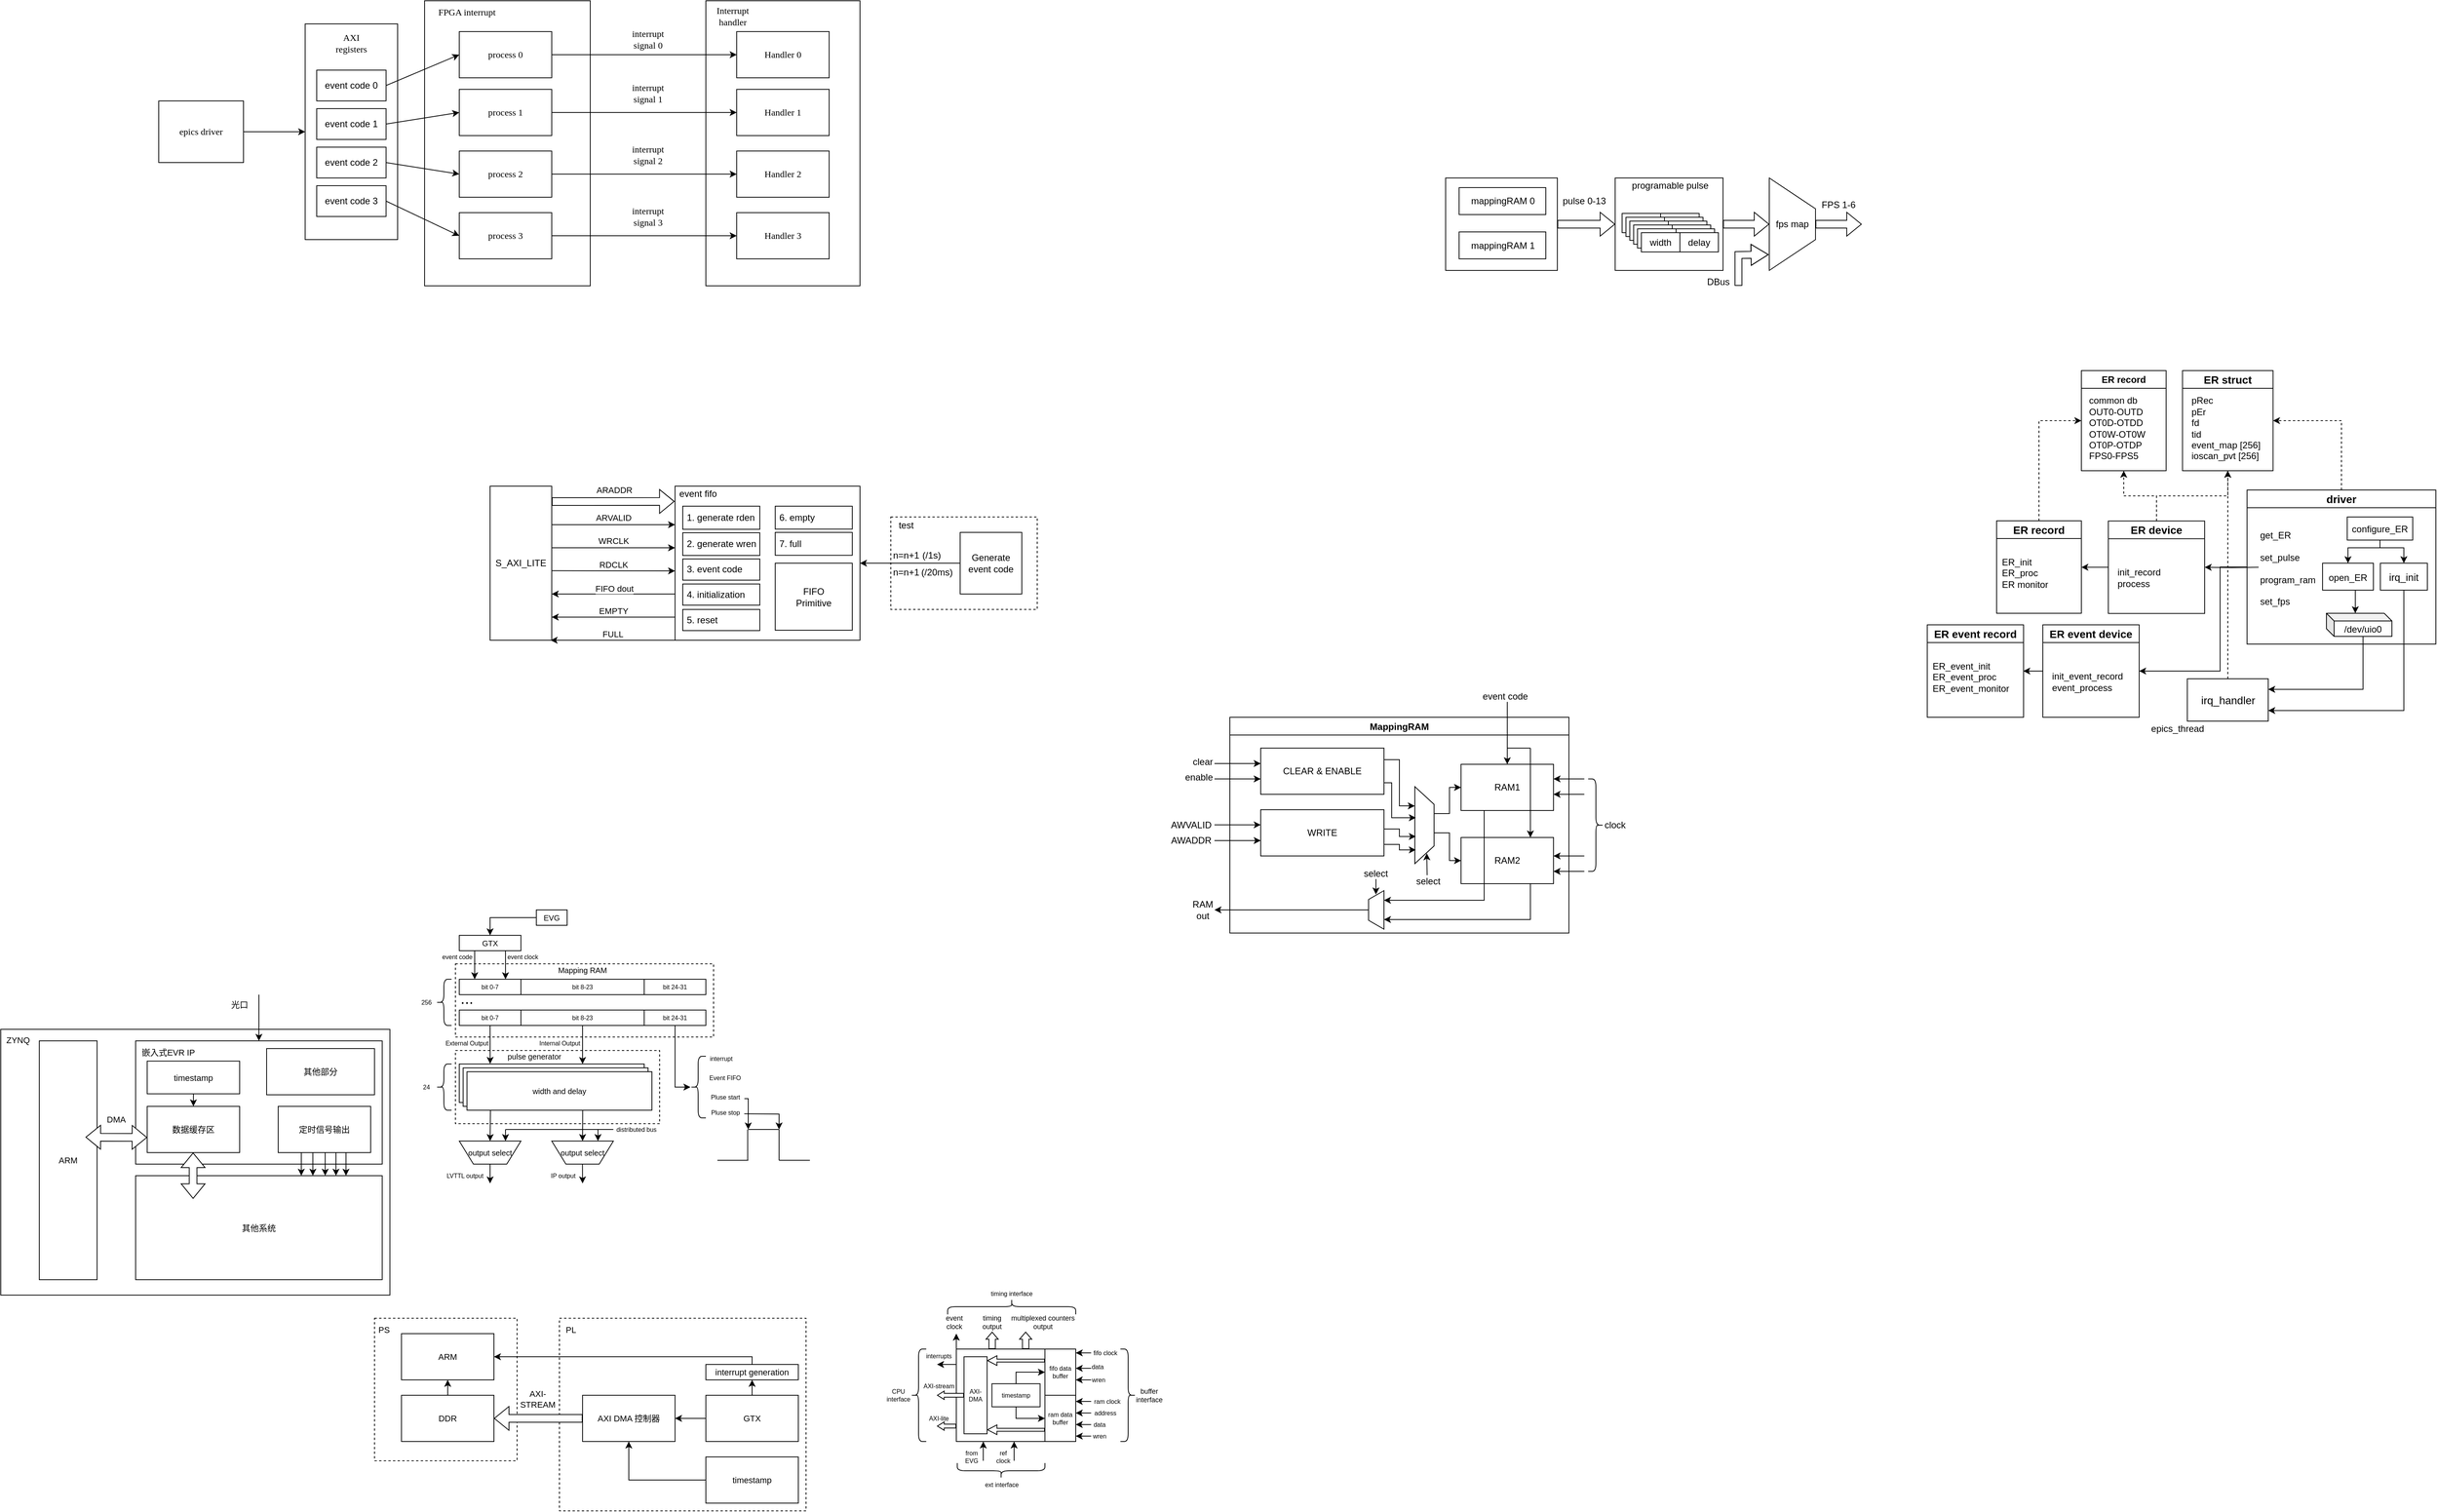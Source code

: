 <mxfile version="20.6.2" type="github">
  <diagram id="-LhsDucrHnpyTGSc9BmT" name="Page-1">
    <mxGraphModel dx="944" dy="509" grid="1" gridSize="5" guides="1" tooltips="1" connect="1" arrows="1" fold="1" page="1" pageScale="1" pageWidth="1654" pageHeight="2336" math="0" shadow="0">
      <root>
        <mxCell id="0" />
        <mxCell id="1" parent="0" />
        <mxCell id="MfT5M9BzXGNBhf8Azcbl-24" value="" style="rounded=0;whiteSpace=wrap;html=1;fontFamily=Verdana;" parent="1" vertex="1">
          <mxGeometry x="920" y="210" width="200" height="370" as="geometry" />
        </mxCell>
        <mxCell id="MfT5M9BzXGNBhf8Azcbl-1" value="" style="rounded=0;whiteSpace=wrap;html=1;" parent="1" vertex="1">
          <mxGeometry x="400" y="240" width="120" height="280" as="geometry" />
        </mxCell>
        <mxCell id="GZpuCzKADMGGE4YqBJ1V-8" style="edgeStyle=orthogonalEdgeStyle;rounded=0;orthogonalLoop=1;jettySize=auto;html=1;exitX=0.006;exitY=0.7;exitDx=0;exitDy=0;exitPerimeter=0;" parent="1" source="GZpuCzKADMGGE4YqBJ1V-1" edge="1">
          <mxGeometry relative="1" as="geometry">
            <mxPoint x="720" y="980" as="targetPoint" />
            <Array as="points" />
          </mxGeometry>
        </mxCell>
        <mxCell id="GZpuCzKADMGGE4YqBJ1V-9" value="FIFO dout" style="edgeLabel;html=1;align=center;verticalAlign=middle;resizable=0;points=[];" parent="GZpuCzKADMGGE4YqBJ1V-8" vertex="1" connectable="0">
          <mxGeometry x="0.181" y="2" relative="1" as="geometry">
            <mxPoint x="14" y="-10" as="offset" />
          </mxGeometry>
        </mxCell>
        <mxCell id="GZpuCzKADMGGE4YqBJ1V-1" value="" style="rounded=0;whiteSpace=wrap;html=1;" parent="1" vertex="1">
          <mxGeometry x="880" y="840" width="240" height="200" as="geometry" />
        </mxCell>
        <mxCell id="GZpuCzKADMGGE4YqBJ1V-3" style="edgeStyle=orthogonalEdgeStyle;rounded=0;orthogonalLoop=1;jettySize=auto;html=1;exitX=1;exitY=0.25;exitDx=0;exitDy=0;entryX=0;entryY=0.25;entryDx=0;entryDy=0;" parent="1" source="GZpuCzKADMGGE4YqBJ1V-2" target="GZpuCzKADMGGE4YqBJ1V-1" edge="1">
          <mxGeometry relative="1" as="geometry" />
        </mxCell>
        <mxCell id="GZpuCzKADMGGE4YqBJ1V-4" value="ARVALID" style="edgeLabel;html=1;align=center;verticalAlign=middle;resizable=0;points=[];" parent="GZpuCzKADMGGE4YqBJ1V-3" vertex="1" connectable="0">
          <mxGeometry x="0.176" y="-1" relative="1" as="geometry">
            <mxPoint x="-14" y="-10" as="offset" />
          </mxGeometry>
        </mxCell>
        <mxCell id="GZpuCzKADMGGE4YqBJ1V-10" style="edgeStyle=orthogonalEdgeStyle;rounded=0;orthogonalLoop=1;jettySize=auto;html=1;exitX=0.999;exitY=0.549;exitDx=0;exitDy=0;exitPerimeter=0;" parent="1" source="GZpuCzKADMGGE4YqBJ1V-2" edge="1">
          <mxGeometry relative="1" as="geometry">
            <mxPoint x="880" y="950" as="targetPoint" />
            <Array as="points">
              <mxPoint x="880" y="950" />
            </Array>
          </mxGeometry>
        </mxCell>
        <mxCell id="GZpuCzKADMGGE4YqBJ1V-15" value="RDCLK" style="edgeLabel;html=1;align=center;verticalAlign=middle;resizable=0;points=[];" parent="GZpuCzKADMGGE4YqBJ1V-10" vertex="1" connectable="0">
          <mxGeometry x="0.162" y="-1" relative="1" as="geometry">
            <mxPoint x="-13" y="-9" as="offset" />
          </mxGeometry>
        </mxCell>
        <mxCell id="GZpuCzKADMGGE4YqBJ1V-2" value="S_AXI_LITE" style="rounded=0;whiteSpace=wrap;html=1;" parent="1" vertex="1">
          <mxGeometry x="640" y="840" width="80" height="200" as="geometry" />
        </mxCell>
        <mxCell id="GZpuCzKADMGGE4YqBJ1V-5" value="" style="shape=flexArrow;endArrow=classic;html=1;rounded=0;entryX=-0.008;entryY=0.099;entryDx=0;entryDy=0;entryPerimeter=0;" parent="1" edge="1">
          <mxGeometry width="50" height="50" relative="1" as="geometry">
            <mxPoint x="720" y="860" as="sourcePoint" />
            <mxPoint x="879.36" y="859.8" as="targetPoint" />
          </mxGeometry>
        </mxCell>
        <mxCell id="GZpuCzKADMGGE4YqBJ1V-7" value="ARADDR" style="edgeLabel;html=1;align=center;verticalAlign=middle;resizable=0;points=[];" parent="GZpuCzKADMGGE4YqBJ1V-5" vertex="1" connectable="0">
          <mxGeometry x="-0.115" y="-2" relative="1" as="geometry">
            <mxPoint x="10" y="-17" as="offset" />
          </mxGeometry>
        </mxCell>
        <mxCell id="GZpuCzKADMGGE4YqBJ1V-12" style="edgeStyle=orthogonalEdgeStyle;rounded=0;orthogonalLoop=1;jettySize=auto;html=1;exitX=1;exitY=0.5;exitDx=0;exitDy=0;entryX=0;entryY=0.5;entryDx=0;entryDy=0;" parent="1" edge="1">
          <mxGeometry relative="1" as="geometry">
            <mxPoint x="720" y="920" as="sourcePoint" />
            <mxPoint x="880" y="920" as="targetPoint" />
          </mxGeometry>
        </mxCell>
        <mxCell id="GZpuCzKADMGGE4YqBJ1V-13" value="WRCLK" style="edgeLabel;html=1;align=center;verticalAlign=middle;resizable=0;points=[];" parent="GZpuCzKADMGGE4YqBJ1V-12" vertex="1" connectable="0">
          <mxGeometry x="0.142" y="1" relative="1" as="geometry">
            <mxPoint x="-12" y="-8" as="offset" />
          </mxGeometry>
        </mxCell>
        <mxCell id="GZpuCzKADMGGE4YqBJ1V-18" style="edgeStyle=orthogonalEdgeStyle;rounded=0;orthogonalLoop=1;jettySize=auto;html=1;exitX=0;exitY=0.5;exitDx=0;exitDy=0;entryX=1;entryY=0.5;entryDx=0;entryDy=0;" parent="1" source="GZpuCzKADMGGE4YqBJ1V-17" target="GZpuCzKADMGGE4YqBJ1V-1" edge="1">
          <mxGeometry relative="1" as="geometry" />
        </mxCell>
        <mxCell id="GZpuCzKADMGGE4YqBJ1V-17" value="&lt;div&gt;Generate&lt;/div&gt;&lt;div&gt;event code&lt;/div&gt;" style="rounded=0;whiteSpace=wrap;html=1;" parent="1" vertex="1">
          <mxGeometry x="1250" y="900" width="80" height="80" as="geometry" />
        </mxCell>
        <mxCell id="GZpuCzKADMGGE4YqBJ1V-19" value="n=n+1" style="text;html=1;strokeColor=none;fillColor=none;align=center;verticalAlign=middle;whiteSpace=wrap;rounded=0;" parent="1" vertex="1">
          <mxGeometry x="1160" y="919" width="40" height="21" as="geometry" />
        </mxCell>
        <mxCell id="GZpuCzKADMGGE4YqBJ1V-20" value="(/1s)" style="text;html=1;strokeColor=none;fillColor=none;align=center;verticalAlign=middle;whiteSpace=wrap;rounded=0;" parent="1" vertex="1">
          <mxGeometry x="1193" y="919" width="40" height="21" as="geometry" />
        </mxCell>
        <mxCell id="GZpuCzKADMGGE4YqBJ1V-21" value="" style="rounded=0;whiteSpace=wrap;html=1;fillColor=none;" parent="1" vertex="1">
          <mxGeometry x="1010" y="940" width="100" height="87" as="geometry" />
        </mxCell>
        <mxCell id="GZpuCzKADMGGE4YqBJ1V-24" value="&lt;div&gt;FIFO&lt;/div&gt;&lt;div&gt;Primitive&lt;/div&gt;" style="text;html=1;strokeColor=none;fillColor=none;align=center;verticalAlign=middle;whiteSpace=wrap;rounded=0;" parent="1" vertex="1">
          <mxGeometry x="1030" y="968.5" width="60" height="30" as="geometry" />
        </mxCell>
        <mxCell id="GZpuCzKADMGGE4YqBJ1V-25" value="&amp;nbsp;1. generate rden" style="rounded=0;whiteSpace=wrap;html=1;fillColor=none;align=left;" parent="1" vertex="1">
          <mxGeometry x="890" y="866" width="100" height="30" as="geometry" />
        </mxCell>
        <mxCell id="GZpuCzKADMGGE4YqBJ1V-26" value="&amp;nbsp;2. generate wren" style="rounded=0;whiteSpace=wrap;html=1;fillColor=none;align=left;" parent="1" vertex="1">
          <mxGeometry x="890" y="900.5" width="100" height="29.5" as="geometry" />
        </mxCell>
        <mxCell id="GZpuCzKADMGGE4YqBJ1V-27" value="" style="rounded=0;whiteSpace=wrap;html=1;fillColor=none;dashed=1;" parent="1" vertex="1">
          <mxGeometry x="1160" y="880" width="190" height="120" as="geometry" />
        </mxCell>
        <mxCell id="GZpuCzKADMGGE4YqBJ1V-28" value="test" style="text;html=1;strokeColor=none;fillColor=none;align=center;verticalAlign=middle;whiteSpace=wrap;rounded=0;dashed=1;" parent="1" vertex="1">
          <mxGeometry x="1160" y="880.5" width="40" height="20" as="geometry" />
        </mxCell>
        <mxCell id="GZpuCzKADMGGE4YqBJ1V-30" value="&amp;nbsp;3. event code" style="rounded=0;whiteSpace=wrap;html=1;fillColor=none;align=left;" parent="1" vertex="1">
          <mxGeometry x="890" y="934.5" width="100" height="27.5" as="geometry" />
        </mxCell>
        <mxCell id="GZpuCzKADMGGE4YqBJ1V-31" value="event fifo" style="text;html=1;strokeColor=none;fillColor=none;align=center;verticalAlign=middle;whiteSpace=wrap;rounded=0;dashed=1;" parent="1" vertex="1">
          <mxGeometry x="880" y="840" width="60" height="20" as="geometry" />
        </mxCell>
        <mxCell id="GZpuCzKADMGGE4YqBJ1V-33" value="&amp;nbsp;4. initialization" style="rounded=0;whiteSpace=wrap;html=1;fillColor=none;align=left;" parent="1" vertex="1">
          <mxGeometry x="890" y="967" width="100" height="27.5" as="geometry" />
        </mxCell>
        <mxCell id="GZpuCzKADMGGE4YqBJ1V-34" value="&amp;nbsp;5. reset" style="rounded=0;whiteSpace=wrap;html=1;fillColor=none;align=left;" parent="1" vertex="1">
          <mxGeometry x="890" y="1000" width="100" height="27.5" as="geometry" />
        </mxCell>
        <mxCell id="thS4eRWoPYg2XnfyWAwR-3" value="&amp;nbsp;6. empty" style="rounded=0;whiteSpace=wrap;html=1;fillColor=none;align=left;" parent="1" vertex="1">
          <mxGeometry x="1010" y="866" width="100" height="29.75" as="geometry" />
        </mxCell>
        <mxCell id="thS4eRWoPYg2XnfyWAwR-5" value="&amp;nbsp;7. full" style="rounded=0;whiteSpace=wrap;html=1;fillColor=none;align=left;" parent="1" vertex="1">
          <mxGeometry x="1010" y="900" width="100" height="29.75" as="geometry" />
        </mxCell>
        <mxCell id="thS4eRWoPYg2XnfyWAwR-6" style="edgeStyle=orthogonalEdgeStyle;rounded=0;orthogonalLoop=1;jettySize=auto;html=1;" parent="1" edge="1">
          <mxGeometry relative="1" as="geometry">
            <mxPoint x="880" y="1010" as="sourcePoint" />
            <mxPoint x="720" y="1010" as="targetPoint" />
            <Array as="points" />
          </mxGeometry>
        </mxCell>
        <mxCell id="thS4eRWoPYg2XnfyWAwR-7" value="EMPTY" style="edgeLabel;html=1;align=center;verticalAlign=middle;resizable=0;points=[];" parent="thS4eRWoPYg2XnfyWAwR-6" vertex="1" connectable="0">
          <mxGeometry x="0.181" y="2" relative="1" as="geometry">
            <mxPoint x="14" y="-10" as="offset" />
          </mxGeometry>
        </mxCell>
        <mxCell id="thS4eRWoPYg2XnfyWAwR-8" style="edgeStyle=orthogonalEdgeStyle;rounded=0;orthogonalLoop=1;jettySize=auto;html=1;exitX=0.006;exitY=0.7;exitDx=0;exitDy=0;exitPerimeter=0;" parent="1" edge="1">
          <mxGeometry relative="1" as="geometry">
            <mxPoint x="880" y="1040" as="sourcePoint" />
            <mxPoint x="718.56" y="1040" as="targetPoint" />
            <Array as="points" />
          </mxGeometry>
        </mxCell>
        <mxCell id="thS4eRWoPYg2XnfyWAwR-9" value="FULL" style="edgeLabel;html=1;align=center;verticalAlign=middle;resizable=0;points=[];" parent="thS4eRWoPYg2XnfyWAwR-8" vertex="1" connectable="0">
          <mxGeometry x="0.181" y="2" relative="1" as="geometry">
            <mxPoint x="14" y="-10" as="offset" />
          </mxGeometry>
        </mxCell>
        <mxCell id="thS4eRWoPYg2XnfyWAwR-12" value="n=n+1" style="text;html=1;strokeColor=none;fillColor=none;align=center;verticalAlign=middle;whiteSpace=wrap;rounded=0;" parent="1" vertex="1">
          <mxGeometry x="1160" y="941" width="40" height="21" as="geometry" />
        </mxCell>
        <mxCell id="thS4eRWoPYg2XnfyWAwR-15" value="(/20ms)" style="text;html=1;strokeColor=none;fillColor=none;align=center;verticalAlign=middle;whiteSpace=wrap;rounded=0;" parent="1" vertex="1">
          <mxGeometry x="1200" y="941" width="40" height="21" as="geometry" />
        </mxCell>
        <mxCell id="MfT5M9BzXGNBhf8Azcbl-2" value="&lt;div&gt;&lt;font face=&quot;Verdana&quot;&gt;AXI&lt;/font&gt;&lt;/div&gt;&lt;div&gt;&lt;font face=&quot;Verdana&quot;&gt;registers&lt;/font&gt;&lt;/div&gt;" style="text;html=1;strokeColor=none;fillColor=none;align=center;verticalAlign=middle;whiteSpace=wrap;rounded=0;" parent="1" vertex="1">
          <mxGeometry x="430" y="250" width="60" height="30" as="geometry" />
        </mxCell>
        <mxCell id="MfT5M9BzXGNBhf8Azcbl-5" value="event code 0" style="rounded=0;whiteSpace=wrap;html=1;" parent="1" vertex="1">
          <mxGeometry x="415" y="300" width="90" height="40" as="geometry" />
        </mxCell>
        <mxCell id="MfT5M9BzXGNBhf8Azcbl-6" value="event code 1" style="rounded=0;whiteSpace=wrap;html=1;" parent="1" vertex="1">
          <mxGeometry x="415" y="350" width="90" height="40" as="geometry" />
        </mxCell>
        <mxCell id="MfT5M9BzXGNBhf8Azcbl-7" value="event code 2" style="rounded=0;whiteSpace=wrap;html=1;" parent="1" vertex="1">
          <mxGeometry x="415" y="400" width="90" height="40" as="geometry" />
        </mxCell>
        <mxCell id="MfT5M9BzXGNBhf8Azcbl-8" value="event code 3" style="rounded=0;whiteSpace=wrap;html=1;" parent="1" vertex="1">
          <mxGeometry x="415" y="450" width="90" height="40" as="geometry" />
        </mxCell>
        <mxCell id="MfT5M9BzXGNBhf8Azcbl-11" style="edgeStyle=orthogonalEdgeStyle;rounded=0;orthogonalLoop=1;jettySize=auto;html=1;exitX=1;exitY=0.5;exitDx=0;exitDy=0;fontFamily=Verdana;" parent="1" source="MfT5M9BzXGNBhf8Azcbl-9" target="MfT5M9BzXGNBhf8Azcbl-1" edge="1">
          <mxGeometry relative="1" as="geometry" />
        </mxCell>
        <mxCell id="MfT5M9BzXGNBhf8Azcbl-9" value="epics driver" style="rounded=0;whiteSpace=wrap;html=1;fontFamily=Verdana;" parent="1" vertex="1">
          <mxGeometry x="210" y="340" width="110" height="80" as="geometry" />
        </mxCell>
        <mxCell id="MfT5M9BzXGNBhf8Azcbl-12" value="" style="rounded=0;whiteSpace=wrap;html=1;fontFamily=Verdana;" parent="1" vertex="1">
          <mxGeometry x="555" y="210" width="215" height="370" as="geometry" />
        </mxCell>
        <mxCell id="MfT5M9BzXGNBhf8Azcbl-30" style="edgeStyle=orthogonalEdgeStyle;rounded=0;orthogonalLoop=1;jettySize=auto;html=1;exitX=1;exitY=0.5;exitDx=0;exitDy=0;entryX=0;entryY=0.5;entryDx=0;entryDy=0;fontFamily=Verdana;" parent="1" source="MfT5M9BzXGNBhf8Azcbl-13" target="MfT5M9BzXGNBhf8Azcbl-26" edge="1">
          <mxGeometry relative="1" as="geometry" />
        </mxCell>
        <mxCell id="MfT5M9BzXGNBhf8Azcbl-13" value="process 0" style="rounded=0;whiteSpace=wrap;html=1;fontFamily=Verdana;" parent="1" vertex="1">
          <mxGeometry x="600" y="250" width="120" height="60" as="geometry" />
        </mxCell>
        <mxCell id="MfT5M9BzXGNBhf8Azcbl-31" style="edgeStyle=orthogonalEdgeStyle;rounded=0;orthogonalLoop=1;jettySize=auto;html=1;exitX=1;exitY=0.5;exitDx=0;exitDy=0;fontFamily=Verdana;" parent="1" source="MfT5M9BzXGNBhf8Azcbl-14" target="MfT5M9BzXGNBhf8Azcbl-27" edge="1">
          <mxGeometry relative="1" as="geometry" />
        </mxCell>
        <mxCell id="MfT5M9BzXGNBhf8Azcbl-14" value="process 1" style="rounded=0;whiteSpace=wrap;html=1;fontFamily=Verdana;" parent="1" vertex="1">
          <mxGeometry x="600" y="325" width="120" height="60" as="geometry" />
        </mxCell>
        <mxCell id="MfT5M9BzXGNBhf8Azcbl-32" style="edgeStyle=orthogonalEdgeStyle;rounded=0;orthogonalLoop=1;jettySize=auto;html=1;exitX=1;exitY=0.5;exitDx=0;exitDy=0;entryX=0;entryY=0.5;entryDx=0;entryDy=0;fontFamily=Verdana;" parent="1" source="MfT5M9BzXGNBhf8Azcbl-16" target="MfT5M9BzXGNBhf8Azcbl-28" edge="1">
          <mxGeometry relative="1" as="geometry" />
        </mxCell>
        <mxCell id="MfT5M9BzXGNBhf8Azcbl-16" value="process 2" style="rounded=0;whiteSpace=wrap;html=1;fontFamily=Verdana;" parent="1" vertex="1">
          <mxGeometry x="600" y="405" width="120" height="60" as="geometry" />
        </mxCell>
        <mxCell id="MfT5M9BzXGNBhf8Azcbl-33" style="edgeStyle=orthogonalEdgeStyle;rounded=0;orthogonalLoop=1;jettySize=auto;html=1;exitX=1;exitY=0.5;exitDx=0;exitDy=0;entryX=0;entryY=0.5;entryDx=0;entryDy=0;fontFamily=Verdana;" parent="1" source="MfT5M9BzXGNBhf8Azcbl-17" target="MfT5M9BzXGNBhf8Azcbl-29" edge="1">
          <mxGeometry relative="1" as="geometry" />
        </mxCell>
        <mxCell id="MfT5M9BzXGNBhf8Azcbl-17" value="process 3" style="rounded=0;whiteSpace=wrap;html=1;fontFamily=Verdana;" parent="1" vertex="1">
          <mxGeometry x="600" y="485" width="120" height="60" as="geometry" />
        </mxCell>
        <mxCell id="MfT5M9BzXGNBhf8Azcbl-19" value="" style="endArrow=classic;html=1;rounded=0;fontFamily=Verdana;exitX=1;exitY=0.5;exitDx=0;exitDy=0;entryX=0;entryY=0.5;entryDx=0;entryDy=0;" parent="1" source="MfT5M9BzXGNBhf8Azcbl-5" target="MfT5M9BzXGNBhf8Azcbl-13" edge="1">
          <mxGeometry width="50" height="50" relative="1" as="geometry">
            <mxPoint x="580" y="460" as="sourcePoint" />
            <mxPoint x="630" y="410" as="targetPoint" />
          </mxGeometry>
        </mxCell>
        <mxCell id="MfT5M9BzXGNBhf8Azcbl-20" value="" style="endArrow=classic;html=1;rounded=0;fontFamily=Verdana;exitX=1;exitY=0.5;exitDx=0;exitDy=0;entryX=0;entryY=0.5;entryDx=0;entryDy=0;" parent="1" source="MfT5M9BzXGNBhf8Azcbl-6" target="MfT5M9BzXGNBhf8Azcbl-14" edge="1">
          <mxGeometry width="50" height="50" relative="1" as="geometry">
            <mxPoint x="580" y="460" as="sourcePoint" />
            <mxPoint x="630" y="410" as="targetPoint" />
          </mxGeometry>
        </mxCell>
        <mxCell id="MfT5M9BzXGNBhf8Azcbl-21" value="" style="endArrow=classic;html=1;rounded=0;fontFamily=Verdana;exitX=1;exitY=0.5;exitDx=0;exitDy=0;entryX=0;entryY=0.5;entryDx=0;entryDy=0;" parent="1" source="MfT5M9BzXGNBhf8Azcbl-7" target="MfT5M9BzXGNBhf8Azcbl-16" edge="1">
          <mxGeometry width="50" height="50" relative="1" as="geometry">
            <mxPoint x="580" y="460" as="sourcePoint" />
            <mxPoint x="630" y="410" as="targetPoint" />
          </mxGeometry>
        </mxCell>
        <mxCell id="MfT5M9BzXGNBhf8Azcbl-22" value="" style="endArrow=classic;html=1;rounded=0;fontFamily=Verdana;exitX=1;exitY=0.5;exitDx=0;exitDy=0;entryX=0;entryY=0.5;entryDx=0;entryDy=0;" parent="1" source="MfT5M9BzXGNBhf8Azcbl-8" target="MfT5M9BzXGNBhf8Azcbl-17" edge="1">
          <mxGeometry width="50" height="50" relative="1" as="geometry">
            <mxPoint x="580" y="460" as="sourcePoint" />
            <mxPoint x="630" y="410" as="targetPoint" />
          </mxGeometry>
        </mxCell>
        <mxCell id="MfT5M9BzXGNBhf8Azcbl-23" value="FPGA interrupt" style="text;html=1;strokeColor=none;fillColor=none;align=center;verticalAlign=middle;whiteSpace=wrap;rounded=0;fontFamily=Verdana;" parent="1" vertex="1">
          <mxGeometry x="555" y="210" width="110" height="30" as="geometry" />
        </mxCell>
        <mxCell id="MfT5M9BzXGNBhf8Azcbl-25" value="Interrupt handler" style="text;html=1;strokeColor=none;fillColor=none;align=center;verticalAlign=middle;whiteSpace=wrap;rounded=0;fontFamily=Verdana;" parent="1" vertex="1">
          <mxGeometry x="920" y="210" width="70" height="40" as="geometry" />
        </mxCell>
        <mxCell id="MfT5M9BzXGNBhf8Azcbl-26" value="Handler 0" style="rounded=0;whiteSpace=wrap;html=1;fontFamily=Verdana;" parent="1" vertex="1">
          <mxGeometry x="960" y="250" width="120" height="60" as="geometry" />
        </mxCell>
        <mxCell id="MfT5M9BzXGNBhf8Azcbl-27" value="Handler 1" style="rounded=0;whiteSpace=wrap;html=1;fontFamily=Verdana;" parent="1" vertex="1">
          <mxGeometry x="960" y="325" width="120" height="60" as="geometry" />
        </mxCell>
        <mxCell id="MfT5M9BzXGNBhf8Azcbl-28" value="Handler 2" style="rounded=0;whiteSpace=wrap;html=1;fontFamily=Verdana;" parent="1" vertex="1">
          <mxGeometry x="960" y="405" width="120" height="60" as="geometry" />
        </mxCell>
        <mxCell id="MfT5M9BzXGNBhf8Azcbl-29" value="Handler 3" style="rounded=0;whiteSpace=wrap;html=1;fontFamily=Verdana;" parent="1" vertex="1">
          <mxGeometry x="960" y="485" width="120" height="60" as="geometry" />
        </mxCell>
        <mxCell id="MfT5M9BzXGNBhf8Azcbl-34" value="&lt;div&gt;interrupt&lt;/div&gt;&lt;div&gt;signal 0&lt;br&gt;&lt;/div&gt;" style="text;html=1;strokeColor=none;fillColor=none;align=center;verticalAlign=middle;whiteSpace=wrap;rounded=0;fontFamily=Verdana;" parent="1" vertex="1">
          <mxGeometry x="810" y="240" width="70" height="40" as="geometry" />
        </mxCell>
        <mxCell id="MfT5M9BzXGNBhf8Azcbl-36" value="&lt;div&gt;interrupt&lt;/div&gt;&lt;div&gt;signal 1&lt;br&gt;&lt;/div&gt;" style="text;html=1;strokeColor=none;fillColor=none;align=center;verticalAlign=middle;whiteSpace=wrap;rounded=0;fontFamily=Verdana;" parent="1" vertex="1">
          <mxGeometry x="810" y="310" width="70" height="40" as="geometry" />
        </mxCell>
        <mxCell id="MfT5M9BzXGNBhf8Azcbl-37" value="&lt;div&gt;interrupt&lt;/div&gt;&lt;div&gt;signal 2&lt;br&gt;&lt;/div&gt;" style="text;html=1;strokeColor=none;fillColor=none;align=center;verticalAlign=middle;whiteSpace=wrap;rounded=0;fontFamily=Verdana;" parent="1" vertex="1">
          <mxGeometry x="810" y="390" width="70" height="40" as="geometry" />
        </mxCell>
        <mxCell id="MfT5M9BzXGNBhf8Azcbl-38" value="&lt;div&gt;interrupt&lt;/div&gt;&lt;div&gt;signal 3&lt;br&gt;&lt;/div&gt;" style="text;html=1;strokeColor=none;fillColor=none;align=center;verticalAlign=middle;whiteSpace=wrap;rounded=0;fontFamily=Verdana;" parent="1" vertex="1">
          <mxGeometry x="810" y="470" width="70" height="40" as="geometry" />
        </mxCell>
        <mxCell id="sW_rOYjaHc4gFvFLlQTv-1" value="" style="rounded=0;whiteSpace=wrap;html=1;strokeWidth=1;" parent="1" vertex="1">
          <mxGeometry x="600" y="1480" width="320" height="20" as="geometry" />
        </mxCell>
        <mxCell id="sW_rOYjaHc4gFvFLlQTv-2" value="" style="endArrow=classic;html=1;rounded=0;entryX=0.5;entryY=0;entryDx=0;entryDy=0;exitX=1;exitY=0;exitDx=0;exitDy=0;" parent="1" source="sW_rOYjaHc4gFvFLlQTv-24" edge="1">
          <mxGeometry width="50" height="50" relative="1" as="geometry">
            <mxPoint x="620" y="1450" as="sourcePoint" />
            <mxPoint x="620" y="1480" as="targetPoint" />
          </mxGeometry>
        </mxCell>
        <mxCell id="sW_rOYjaHc4gFvFLlQTv-19" value="&lt;font style=&quot;font-size: 10px;&quot;&gt;GTX&lt;/font&gt;" style="rounded=0;whiteSpace=wrap;html=1;" parent="1" vertex="1">
          <mxGeometry x="600" y="1423" width="80" height="20" as="geometry" />
        </mxCell>
        <mxCell id="sW_rOYjaHc4gFvFLlQTv-105" style="edgeStyle=orthogonalEdgeStyle;rounded=0;orthogonalLoop=1;jettySize=auto;html=1;exitX=0;exitY=0.5;exitDx=0;exitDy=0;entryX=0.5;entryY=0;entryDx=0;entryDy=0;strokeWidth=1;fontFamily=Helvetica;fontSize=8;" parent="1" source="sW_rOYjaHc4gFvFLlQTv-20" target="sW_rOYjaHc4gFvFLlQTv-19" edge="1">
          <mxGeometry relative="1" as="geometry" />
        </mxCell>
        <mxCell id="sW_rOYjaHc4gFvFLlQTv-20" value="&lt;font style=&quot;font-size: 10px;&quot;&gt;EVG&lt;/font&gt;" style="rounded=0;whiteSpace=wrap;html=1;" parent="1" vertex="1">
          <mxGeometry x="700" y="1390" width="40" height="20" as="geometry" />
        </mxCell>
        <mxCell id="sW_rOYjaHc4gFvFLlQTv-22" value="" style="shape=curlyBracket;whiteSpace=wrap;html=1;rounded=1;fontSize=8;" parent="1" vertex="1">
          <mxGeometry x="570" y="1480" width="20" height="60" as="geometry" />
        </mxCell>
        <mxCell id="sW_rOYjaHc4gFvFLlQTv-23" value="256" style="text;html=1;strokeColor=none;fillColor=none;align=center;verticalAlign=middle;whiteSpace=wrap;rounded=0;fontSize=8;" parent="1" vertex="1">
          <mxGeometry x="545" y="1502.5" width="25" height="15" as="geometry" />
        </mxCell>
        <mxCell id="sW_rOYjaHc4gFvFLlQTv-24" value="event code" style="text;html=1;strokeColor=none;fillColor=none;align=center;verticalAlign=middle;whiteSpace=wrap;rounded=0;fontSize=8;" parent="1" vertex="1">
          <mxGeometry x="575" y="1443" width="45" height="15" as="geometry" />
        </mxCell>
        <mxCell id="sW_rOYjaHc4gFvFLlQTv-27" value="" style="endArrow=classic;html=1;rounded=0;entryX=0.5;entryY=0;entryDx=0;entryDy=0;exitX=0;exitY=0;exitDx=0;exitDy=0;" parent="1" source="sW_rOYjaHc4gFvFLlQTv-28" edge="1">
          <mxGeometry width="50" height="50" relative="1" as="geometry">
            <mxPoint x="660" y="1450" as="sourcePoint" />
            <mxPoint x="660" y="1480" as="targetPoint" />
          </mxGeometry>
        </mxCell>
        <mxCell id="sW_rOYjaHc4gFvFLlQTv-28" value="event clock" style="text;html=1;strokeColor=none;fillColor=none;align=center;verticalAlign=middle;whiteSpace=wrap;rounded=0;fontSize=8;" parent="1" vertex="1">
          <mxGeometry x="660" y="1443" width="45" height="15" as="geometry" />
        </mxCell>
        <mxCell id="sW_rOYjaHc4gFvFLlQTv-36" value="" style="endArrow=none;html=1;rounded=0;fontSize=8;entryX=0.25;entryY=0;entryDx=0;entryDy=0;exitX=0.25;exitY=1;exitDx=0;exitDy=0;" parent="1" source="sW_rOYjaHc4gFvFLlQTv-1" target="sW_rOYjaHc4gFvFLlQTv-1" edge="1">
          <mxGeometry width="50" height="50" relative="1" as="geometry">
            <mxPoint x="665" y="1575" as="sourcePoint" />
            <mxPoint x="715" y="1525" as="targetPoint" />
          </mxGeometry>
        </mxCell>
        <mxCell id="sW_rOYjaHc4gFvFLlQTv-37" value="bit 0-7" style="text;html=1;strokeColor=none;fillColor=none;align=center;verticalAlign=middle;whiteSpace=wrap;rounded=0;strokeWidth=1;fontSize=8;" parent="1" vertex="1">
          <mxGeometry x="620" y="1482" width="40" height="15" as="geometry" />
        </mxCell>
        <mxCell id="sW_rOYjaHc4gFvFLlQTv-43" value="" style="rounded=0;whiteSpace=wrap;html=1;strokeWidth=1;" parent="1" vertex="1">
          <mxGeometry x="600" y="1520" width="320" height="20" as="geometry" />
        </mxCell>
        <mxCell id="sW_rOYjaHc4gFvFLlQTv-44" value="" style="endArrow=none;html=1;rounded=0;fontSize=8;entryX=0.25;entryY=0;entryDx=0;entryDy=0;exitX=0.25;exitY=1;exitDx=0;exitDy=0;" parent="1" edge="1">
          <mxGeometry width="50" height="50" relative="1" as="geometry">
            <mxPoint x="680" y="1540" as="sourcePoint" />
            <mxPoint x="680.0" y="1520" as="targetPoint" />
          </mxGeometry>
        </mxCell>
        <mxCell id="sW_rOYjaHc4gFvFLlQTv-47" value="bit 0-7" style="text;html=1;strokeColor=none;fillColor=none;align=center;verticalAlign=middle;whiteSpace=wrap;rounded=0;strokeWidth=1;fontSize=8;" parent="1" vertex="1">
          <mxGeometry x="620" y="1522" width="40" height="15" as="geometry" />
        </mxCell>
        <mxCell id="sW_rOYjaHc4gFvFLlQTv-48" value="&lt;font style=&quot;font-size: 20px;&quot;&gt;...&lt;/font&gt;" style="text;html=1;strokeColor=none;fillColor=none;align=center;verticalAlign=middle;whiteSpace=wrap;rounded=0;strokeWidth=1;fontSize=8;" parent="1" vertex="1">
          <mxGeometry x="600" y="1500" width="20" height="7" as="geometry" />
        </mxCell>
        <mxCell id="sW_rOYjaHc4gFvFLlQTv-49" value="" style="endArrow=classic;html=1;rounded=0;fontSize=20;exitX=0.125;exitY=1.017;exitDx=0;exitDy=0;exitPerimeter=0;entryX=0.167;entryY=-0.004;entryDx=0;entryDy=0;entryPerimeter=0;" parent="1" source="sW_rOYjaHc4gFvFLlQTv-43" target="sW_rOYjaHc4gFvFLlQTv-56" edge="1">
          <mxGeometry width="50" height="50" relative="1" as="geometry">
            <mxPoint x="665" y="1575" as="sourcePoint" />
            <mxPoint x="640" y="1570" as="targetPoint" />
          </mxGeometry>
        </mxCell>
        <mxCell id="sW_rOYjaHc4gFvFLlQTv-50" value="&lt;div style=&quot;font-size: 8px;&quot;&gt;&lt;font style=&quot;font-size: 8px;&quot;&gt;External Output&lt;br&gt;&lt;/font&gt;&lt;/div&gt;" style="text;html=1;strokeColor=none;fillColor=none;align=center;verticalAlign=middle;whiteSpace=wrap;rounded=0;strokeWidth=1;fontSize=10;" parent="1" vertex="1">
          <mxGeometry x="580" y="1555" width="60" height="15" as="geometry" />
        </mxCell>
        <mxCell id="sW_rOYjaHc4gFvFLlQTv-51" value="" style="endArrow=none;html=1;rounded=0;fontSize=8;entryX=0.25;entryY=0;entryDx=0;entryDy=0;exitX=0.25;exitY=1;exitDx=0;exitDy=0;" parent="1" edge="1">
          <mxGeometry width="50" height="50" relative="1" as="geometry">
            <mxPoint x="840" y="1499.5" as="sourcePoint" />
            <mxPoint x="840.0" y="1479.5" as="targetPoint" />
          </mxGeometry>
        </mxCell>
        <mxCell id="sW_rOYjaHc4gFvFLlQTv-52" value="" style="endArrow=none;html=1;rounded=0;fontSize=8;entryX=0.25;entryY=0;entryDx=0;entryDy=0;exitX=0.25;exitY=1;exitDx=0;exitDy=0;" parent="1" edge="1">
          <mxGeometry width="50" height="50" relative="1" as="geometry">
            <mxPoint x="840" y="1540" as="sourcePoint" />
            <mxPoint x="840.0" y="1520" as="targetPoint" />
          </mxGeometry>
        </mxCell>
        <mxCell id="sW_rOYjaHc4gFvFLlQTv-55" value="&lt;div style=&quot;font-size: 8px;&quot;&gt;&lt;font style=&quot;font-size: 8px;&quot;&gt;Internal Output&lt;br&gt;&lt;/font&gt;&lt;/div&gt;" style="text;html=1;strokeColor=none;fillColor=none;align=center;verticalAlign=middle;whiteSpace=wrap;rounded=0;strokeWidth=1;fontSize=10;" parent="1" vertex="1">
          <mxGeometry x="697.5" y="1555" width="65" height="15" as="geometry" />
        </mxCell>
        <mxCell id="sW_rOYjaHc4gFvFLlQTv-67" value="" style="rounded=0;whiteSpace=wrap;html=1;strokeWidth=1;fontSize=10;fillColor=none;dashed=1;strokeColor=#000000;" parent="1" vertex="1">
          <mxGeometry x="595" y="1460" width="335" height="95" as="geometry" />
        </mxCell>
        <mxCell id="sW_rOYjaHc4gFvFLlQTv-56" value="delay" style="rounded=0;whiteSpace=wrap;html=1;strokeWidth=1;fontSize=10;" parent="1" vertex="1">
          <mxGeometry x="600" y="1590" width="240" height="50" as="geometry" />
        </mxCell>
        <mxCell id="sW_rOYjaHc4gFvFLlQTv-60" value="" style="shape=curlyBracket;whiteSpace=wrap;html=1;rounded=1;fontSize=8;" parent="1" vertex="1">
          <mxGeometry x="570" y="1590" width="20" height="60" as="geometry" />
        </mxCell>
        <mxCell id="sW_rOYjaHc4gFvFLlQTv-62" value="bit 8-23" style="text;html=1;strokeColor=none;fillColor=none;align=center;verticalAlign=middle;whiteSpace=wrap;rounded=0;strokeWidth=1;fontSize=8;" parent="1" vertex="1">
          <mxGeometry x="740" y="1482.5" width="40" height="15" as="geometry" />
        </mxCell>
        <mxCell id="sW_rOYjaHc4gFvFLlQTv-63" value="bit 8-23" style="text;html=1;strokeColor=none;fillColor=none;align=center;verticalAlign=middle;whiteSpace=wrap;rounded=0;strokeWidth=1;fontSize=8;" parent="1" vertex="1">
          <mxGeometry x="740" y="1522.5" width="40" height="15" as="geometry" />
        </mxCell>
        <mxCell id="sW_rOYjaHc4gFvFLlQTv-64" value="24" style="text;html=1;strokeColor=none;fillColor=none;align=center;verticalAlign=middle;whiteSpace=wrap;rounded=0;fontSize=8;" parent="1" vertex="1">
          <mxGeometry x="545" y="1610" width="25" height="20" as="geometry" />
        </mxCell>
        <mxCell id="sW_rOYjaHc4gFvFLlQTv-65" value="delay" style="rounded=0;whiteSpace=wrap;html=1;strokeWidth=1;fontSize=10;" parent="1" vertex="1">
          <mxGeometry x="605" y="1595" width="240" height="50" as="geometry" />
        </mxCell>
        <mxCell id="sW_rOYjaHc4gFvFLlQTv-70" value="" style="rounded=0;whiteSpace=wrap;html=1;strokeWidth=1;fontSize=10;fillColor=none;dashed=1;" parent="1" vertex="1">
          <mxGeometry x="595" y="1572.5" width="265" height="95" as="geometry" />
        </mxCell>
        <mxCell id="sW_rOYjaHc4gFvFLlQTv-66" value="width and delay" style="rounded=0;whiteSpace=wrap;html=1;strokeWidth=1;fontSize=10;" parent="1" vertex="1">
          <mxGeometry x="610" y="1600" width="240" height="50" as="geometry" />
        </mxCell>
        <mxCell id="sW_rOYjaHc4gFvFLlQTv-68" value="" style="endArrow=classic;html=1;rounded=0;fontSize=20;exitX=0.125;exitY=1.017;exitDx=0;exitDy=0;exitPerimeter=0;" parent="1" edge="1">
          <mxGeometry width="50" height="50" relative="1" as="geometry">
            <mxPoint x="760" y="1540.0" as="sourcePoint" />
            <mxPoint x="760" y="1590" as="targetPoint" />
          </mxGeometry>
        </mxCell>
        <mxCell id="sW_rOYjaHc4gFvFLlQTv-69" value="Mapping RAM" style="text;html=1;strokeColor=none;fillColor=none;align=center;verticalAlign=middle;whiteSpace=wrap;rounded=0;dashed=1;strokeWidth=1;fontSize=10;" parent="1" vertex="1">
          <mxGeometry x="725" y="1460" width="70" height="15" as="geometry" />
        </mxCell>
        <mxCell id="sW_rOYjaHc4gFvFLlQTv-71" value="" style="endArrow=classic;html=1;rounded=0;fontSize=10;exitX=0.131;exitY=1.02;exitDx=0;exitDy=0;exitPerimeter=0;entryX=0.5;entryY=0;entryDx=0;entryDy=0;" parent="1" target="sW_rOYjaHc4gFvFLlQTv-78" edge="1">
          <mxGeometry width="50" height="50" relative="1" as="geometry">
            <mxPoint x="640.44" y="1650" as="sourcePoint" />
            <mxPoint x="640" y="1680" as="targetPoint" />
          </mxGeometry>
        </mxCell>
        <mxCell id="sW_rOYjaHc4gFvFLlQTv-72" value="" style="endArrow=classic;html=1;rounded=0;fontSize=10;exitX=0.131;exitY=1.02;exitDx=0;exitDy=0;exitPerimeter=0;entryX=0.5;entryY=0;entryDx=0;entryDy=0;" parent="1" target="sW_rOYjaHc4gFvFLlQTv-79" edge="1">
          <mxGeometry width="50" height="50" relative="1" as="geometry">
            <mxPoint x="760.18" y="1650" as="sourcePoint" />
            <mxPoint x="760" y="1680" as="targetPoint" />
          </mxGeometry>
        </mxCell>
        <mxCell id="sW_rOYjaHc4gFvFLlQTv-73" value="bit 24-31" style="text;html=1;strokeColor=none;fillColor=none;align=center;verticalAlign=middle;whiteSpace=wrap;rounded=0;strokeWidth=1;fontSize=8;" parent="1" vertex="1">
          <mxGeometry x="860" y="1482" width="40" height="15" as="geometry" />
        </mxCell>
        <mxCell id="sW_rOYjaHc4gFvFLlQTv-74" value="bit 24-31" style="text;html=1;strokeColor=none;fillColor=none;align=center;verticalAlign=middle;whiteSpace=wrap;rounded=0;strokeWidth=1;fontSize=8;" parent="1" vertex="1">
          <mxGeometry x="860" y="1522.5" width="40" height="15" as="geometry" />
        </mxCell>
        <mxCell id="sW_rOYjaHc4gFvFLlQTv-76" value="pulse generator" style="text;html=1;strokeColor=none;fillColor=none;align=center;verticalAlign=middle;whiteSpace=wrap;rounded=0;dashed=1;strokeWidth=1;fontSize=10;" parent="1" vertex="1">
          <mxGeometry x="655" y="1572.5" width="85" height="15" as="geometry" />
        </mxCell>
        <mxCell id="sW_rOYjaHc4gFvFLlQTv-78" value="output select" style="verticalLabelPosition=middle;verticalAlign=middle;html=1;shape=trapezoid;perimeter=trapezoidPerimeter;whiteSpace=wrap;size=0.23;arcSize=10;flipV=1;labelPosition=center;align=center;strokeColor=default;strokeWidth=1;fontSize=10;" parent="1" vertex="1">
          <mxGeometry x="600" y="1690" width="80" height="30" as="geometry" />
        </mxCell>
        <mxCell id="sW_rOYjaHc4gFvFLlQTv-79" value="output select" style="verticalLabelPosition=middle;verticalAlign=middle;html=1;shape=trapezoid;perimeter=trapezoidPerimeter;whiteSpace=wrap;size=0.23;arcSize=10;flipV=1;labelPosition=center;align=center;strokeColor=default;strokeWidth=1;fontSize=10;" parent="1" vertex="1">
          <mxGeometry x="720" y="1690" width="80" height="30" as="geometry" />
        </mxCell>
        <mxCell id="sW_rOYjaHc4gFvFLlQTv-86" value="" style="endArrow=none;html=1;rounded=0;strokeWidth=1;fontSize=8;" parent="1" edge="1">
          <mxGeometry width="50" height="50" relative="1" as="geometry">
            <mxPoint x="660" y="1675" as="sourcePoint" />
            <mxPoint x="800" y="1675" as="targetPoint" />
          </mxGeometry>
        </mxCell>
        <mxCell id="sW_rOYjaHc4gFvFLlQTv-87" value="" style="endArrow=classic;html=1;rounded=0;strokeWidth=1;fontSize=8;entryX=0.75;entryY=0;entryDx=0;entryDy=0;" parent="1" target="sW_rOYjaHc4gFvFLlQTv-78" edge="1">
          <mxGeometry width="50" height="50" relative="1" as="geometry">
            <mxPoint x="660" y="1675" as="sourcePoint" />
            <mxPoint x="730" y="1540" as="targetPoint" />
          </mxGeometry>
        </mxCell>
        <mxCell id="sW_rOYjaHc4gFvFLlQTv-91" value="" style="endArrow=classic;html=1;rounded=0;strokeWidth=1;fontFamily=Helvetica;fontSize=8;entryX=0.75;entryY=0;entryDx=0;entryDy=0;" parent="1" target="sW_rOYjaHc4gFvFLlQTv-79" edge="1">
          <mxGeometry width="50" height="50" relative="1" as="geometry">
            <mxPoint x="780" y="1675" as="sourcePoint" />
            <mxPoint x="795" y="1625" as="targetPoint" />
          </mxGeometry>
        </mxCell>
        <mxCell id="sW_rOYjaHc4gFvFLlQTv-92" value="&#xa;&lt;font style=&quot;font-size: 8px;&quot; face=&quot;Helvetica&quot;&gt;&lt;span dir=&quot;ltr&quot; role=&quot;presentation&quot; style=&quot;left: 132px; top: 817.856px; transform: scaleX(1.011);&quot;&gt;distributed bus&lt;/span&gt;&lt;/font&gt;&#xa;&#xa;" style="text;html=1;strokeColor=none;fillColor=none;align=center;verticalAlign=middle;whiteSpace=wrap;rounded=0;strokeWidth=1;fontFamily=Helvetica;fontSize=8;" parent="1" vertex="1">
          <mxGeometry x="800" y="1675" width="60" height="10" as="geometry" />
        </mxCell>
        <mxCell id="sW_rOYjaHc4gFvFLlQTv-93" value="" style="endArrow=classic;html=1;rounded=0;strokeWidth=1;fontFamily=Helvetica;fontSize=8;exitX=0.5;exitY=1;exitDx=0;exitDy=0;entryX=0.5;entryY=0;entryDx=0;entryDy=0;" parent="1" source="sW_rOYjaHc4gFvFLlQTv-78" edge="1">
          <mxGeometry width="50" height="50" relative="1" as="geometry">
            <mxPoint x="575" y="1595" as="sourcePoint" />
            <mxPoint x="640" y="1745" as="targetPoint" />
          </mxGeometry>
        </mxCell>
        <mxCell id="sW_rOYjaHc4gFvFLlQTv-94" value="" style="endArrow=classic;html=1;rounded=0;strokeWidth=1;fontFamily=Helvetica;fontSize=8;exitX=0.5;exitY=1;exitDx=0;exitDy=0;entryX=0.5;entryY=0;entryDx=0;entryDy=0;" parent="1" edge="1">
          <mxGeometry width="50" height="50" relative="1" as="geometry">
            <mxPoint x="759.86" y="1720" as="sourcePoint" />
            <mxPoint x="760" y="1745" as="targetPoint" />
          </mxGeometry>
        </mxCell>
        <mxCell id="sW_rOYjaHc4gFvFLlQTv-96" value="IP output" style="text;html=1;strokeColor=none;fillColor=none;align=center;verticalAlign=middle;whiteSpace=wrap;rounded=0;strokeWidth=1;fontFamily=Helvetica;fontSize=8;" parent="1" vertex="1">
          <mxGeometry x="715" y="1730" width="40" height="10" as="geometry" />
        </mxCell>
        <mxCell id="sW_rOYjaHc4gFvFLlQTv-104" value="LVTTL output" style="text;html=1;strokeColor=none;fillColor=none;align=center;verticalAlign=middle;whiteSpace=wrap;rounded=0;strokeWidth=1;fontFamily=Helvetica;fontSize=8;" parent="1" vertex="1">
          <mxGeometry x="580" y="1730" width="55" height="10" as="geometry" />
        </mxCell>
        <mxCell id="sW_rOYjaHc4gFvFLlQTv-106" value="" style="endArrow=classic;html=1;rounded=0;strokeWidth=1;fontFamily=Helvetica;fontSize=8;" parent="1" edge="1">
          <mxGeometry width="50" height="50" relative="1" as="geometry">
            <mxPoint x="880" y="1540" as="sourcePoint" />
            <mxPoint x="900" y="1620" as="targetPoint" />
            <Array as="points">
              <mxPoint x="880" y="1620" />
            </Array>
          </mxGeometry>
        </mxCell>
        <mxCell id="sW_rOYjaHc4gFvFLlQTv-107" value="" style="shape=curlyBracket;whiteSpace=wrap;html=1;rounded=1;strokeColor=default;strokeWidth=1;fontFamily=Helvetica;fontSize=8;" parent="1" vertex="1">
          <mxGeometry x="900" y="1580" width="20" height="80" as="geometry" />
        </mxCell>
        <mxCell id="sW_rOYjaHc4gFvFLlQTv-108" value="interrupt" style="text;html=1;strokeColor=none;fillColor=none;align=center;verticalAlign=middle;whiteSpace=wrap;rounded=0;strokeWidth=1;fontFamily=Helvetica;fontSize=8;" parent="1" vertex="1">
          <mxGeometry x="920" y="1572.5" width="40" height="20" as="geometry" />
        </mxCell>
        <mxCell id="sW_rOYjaHc4gFvFLlQTv-109" value="Event FIFO" style="text;html=1;strokeColor=none;fillColor=none;align=center;verticalAlign=middle;whiteSpace=wrap;rounded=0;strokeWidth=1;fontFamily=Helvetica;fontSize=8;" parent="1" vertex="1">
          <mxGeometry x="920" y="1600" width="50" height="15" as="geometry" />
        </mxCell>
        <mxCell id="sW_rOYjaHc4gFvFLlQTv-110" value="Pluse start" style="text;html=1;strokeColor=none;fillColor=none;align=center;verticalAlign=middle;whiteSpace=wrap;rounded=0;strokeWidth=1;fontFamily=Helvetica;fontSize=8;" parent="1" vertex="1">
          <mxGeometry x="922.5" y="1625" width="45" height="15" as="geometry" />
        </mxCell>
        <mxCell id="sW_rOYjaHc4gFvFLlQTv-111" value="Pluse stop" style="text;html=1;strokeColor=none;fillColor=none;align=center;verticalAlign=middle;whiteSpace=wrap;rounded=0;strokeWidth=1;fontFamily=Helvetica;fontSize=8;" parent="1" vertex="1">
          <mxGeometry x="922.5" y="1645" width="45" height="15" as="geometry" />
        </mxCell>
        <mxCell id="sW_rOYjaHc4gFvFLlQTv-121" value="" style="endArrow=none;html=1;rounded=0;strokeWidth=1;fontFamily=Helvetica;fontSize=8;" parent="1" edge="1">
          <mxGeometry width="50" height="50" relative="1" as="geometry">
            <mxPoint x="935.0" y="1715" as="sourcePoint" />
            <mxPoint x="975.0" y="1715" as="targetPoint" />
          </mxGeometry>
        </mxCell>
        <mxCell id="sW_rOYjaHc4gFvFLlQTv-122" value="" style="endArrow=none;html=1;rounded=0;strokeWidth=1;fontFamily=Helvetica;fontSize=8;" parent="1" edge="1">
          <mxGeometry width="50" height="50" relative="1" as="geometry">
            <mxPoint x="975.0" y="1675" as="sourcePoint" />
            <mxPoint x="1015.0" y="1675" as="targetPoint" />
          </mxGeometry>
        </mxCell>
        <mxCell id="sW_rOYjaHc4gFvFLlQTv-123" value="" style="endArrow=none;html=1;rounded=0;strokeWidth=1;fontFamily=Helvetica;fontSize=8;" parent="1" edge="1">
          <mxGeometry width="50" height="50" relative="1" as="geometry">
            <mxPoint x="1015.0" y="1715" as="sourcePoint" />
            <mxPoint x="1055.0" y="1715" as="targetPoint" />
          </mxGeometry>
        </mxCell>
        <mxCell id="sW_rOYjaHc4gFvFLlQTv-125" value="" style="endArrow=none;html=1;rounded=0;strokeWidth=1;fontFamily=Helvetica;fontSize=8;" parent="1" edge="1">
          <mxGeometry width="50" height="50" relative="1" as="geometry">
            <mxPoint x="974.29" y="1715" as="sourcePoint" />
            <mxPoint x="974.29" y="1675" as="targetPoint" />
          </mxGeometry>
        </mxCell>
        <mxCell id="sW_rOYjaHc4gFvFLlQTv-140" value="" style="rounded=0;whiteSpace=wrap;html=1;strokeColor=default;strokeWidth=1;fontFamily=Helvetica;fontSize=11;" parent="1" vertex="1">
          <mxGeometry x="5" y="1545" width="505" height="345" as="geometry" />
        </mxCell>
        <mxCell id="sW_rOYjaHc4gFvFLlQTv-126" value="" style="endArrow=none;html=1;rounded=0;strokeWidth=1;fontFamily=Helvetica;fontSize=8;" parent="1" edge="1">
          <mxGeometry width="50" height="50" relative="1" as="geometry">
            <mxPoint x="1015.0" y="1715" as="sourcePoint" />
            <mxPoint x="1015.0" y="1675" as="targetPoint" />
          </mxGeometry>
        </mxCell>
        <mxCell id="sW_rOYjaHc4gFvFLlQTv-128" value="" style="endArrow=classic;html=1;rounded=0;strokeWidth=1;fontFamily=Helvetica;fontSize=8;" parent="1" edge="1">
          <mxGeometry width="50" height="50" relative="1" as="geometry">
            <mxPoint x="970" y="1635" as="sourcePoint" />
            <mxPoint x="975" y="1675" as="targetPoint" />
            <Array as="points">
              <mxPoint x="975" y="1635" />
            </Array>
          </mxGeometry>
        </mxCell>
        <mxCell id="sW_rOYjaHc4gFvFLlQTv-130" value="" style="rounded=0;whiteSpace=wrap;html=1;strokeColor=default;strokeWidth=1;fontFamily=Helvetica;fontSize=8;" parent="1" vertex="1">
          <mxGeometry x="180" y="1560" width="320" height="160" as="geometry" />
        </mxCell>
        <mxCell id="sW_rOYjaHc4gFvFLlQTv-129" value="" style="endArrow=classic;html=1;rounded=0;strokeWidth=1;fontFamily=Helvetica;fontSize=8;exitX=1.052;exitY=0.638;exitDx=0;exitDy=0;exitPerimeter=0;" parent="1" source="sW_rOYjaHc4gFvFLlQTv-111" edge="1">
          <mxGeometry width="50" height="50" relative="1" as="geometry">
            <mxPoint x="915" y="1670" as="sourcePoint" />
            <mxPoint x="1015" y="1675" as="targetPoint" />
            <Array as="points">
              <mxPoint x="1015" y="1655" />
            </Array>
          </mxGeometry>
        </mxCell>
        <mxCell id="sW_rOYjaHc4gFvFLlQTv-133" value="&lt;font style=&quot;font-size: 11px;&quot;&gt;嵌入式EVR IP&lt;/font&gt;" style="text;html=1;strokeColor=none;fillColor=none;align=center;verticalAlign=middle;whiteSpace=wrap;rounded=0;strokeWidth=1;fontFamily=Helvetica;fontSize=11;" parent="1" vertex="1">
          <mxGeometry x="180" y="1560" width="85" height="30" as="geometry" />
        </mxCell>
        <mxCell id="sW_rOYjaHc4gFvFLlQTv-134" value="定时信号输出" style="rounded=0;whiteSpace=wrap;html=1;strokeColor=default;strokeWidth=1;fontFamily=Helvetica;fontSize=11;" parent="1" vertex="1">
          <mxGeometry x="365" y="1645" width="120" height="60" as="geometry" />
        </mxCell>
        <mxCell id="sW_rOYjaHc4gFvFLlQTv-135" value="" style="endArrow=classic;html=1;rounded=0;strokeWidth=1;fontFamily=Helvetica;fontSize=11;exitX=0.25;exitY=1;exitDx=0;exitDy=0;" parent="1" source="sW_rOYjaHc4gFvFLlQTv-134" edge="1">
          <mxGeometry width="50" height="50" relative="1" as="geometry">
            <mxPoint x="515" y="1600" as="sourcePoint" />
            <mxPoint x="395" y="1735" as="targetPoint" />
          </mxGeometry>
        </mxCell>
        <mxCell id="sW_rOYjaHc4gFvFLlQTv-136" value="" style="endArrow=classic;html=1;rounded=0;strokeWidth=1;fontFamily=Helvetica;fontSize=11;exitX=0.25;exitY=1;exitDx=0;exitDy=0;" parent="1" edge="1">
          <mxGeometry width="50" height="50" relative="1" as="geometry">
            <mxPoint x="410" y="1705" as="sourcePoint" />
            <mxPoint x="410" y="1735" as="targetPoint" />
          </mxGeometry>
        </mxCell>
        <mxCell id="sW_rOYjaHc4gFvFLlQTv-137" value="" style="endArrow=classic;html=1;rounded=0;strokeWidth=1;fontFamily=Helvetica;fontSize=11;exitX=0.25;exitY=1;exitDx=0;exitDy=0;" parent="1" edge="1">
          <mxGeometry width="50" height="50" relative="1" as="geometry">
            <mxPoint x="426" y="1705" as="sourcePoint" />
            <mxPoint x="426" y="1735" as="targetPoint" />
          </mxGeometry>
        </mxCell>
        <mxCell id="sW_rOYjaHc4gFvFLlQTv-138" value="" style="endArrow=classic;html=1;rounded=0;strokeWidth=1;fontFamily=Helvetica;fontSize=11;exitX=0.25;exitY=1;exitDx=0;exitDy=0;" parent="1" edge="1">
          <mxGeometry width="50" height="50" relative="1" as="geometry">
            <mxPoint x="440" y="1705" as="sourcePoint" />
            <mxPoint x="440" y="1735" as="targetPoint" />
          </mxGeometry>
        </mxCell>
        <mxCell id="sW_rOYjaHc4gFvFLlQTv-139" value="" style="endArrow=classic;html=1;rounded=0;strokeWidth=1;fontFamily=Helvetica;fontSize=11;exitX=0.25;exitY=1;exitDx=0;exitDy=0;" parent="1" edge="1">
          <mxGeometry width="50" height="50" relative="1" as="geometry">
            <mxPoint x="453" y="1705" as="sourcePoint" />
            <mxPoint x="453" y="1735" as="targetPoint" />
          </mxGeometry>
        </mxCell>
        <mxCell id="sW_rOYjaHc4gFvFLlQTv-141" value="其他系统" style="rounded=0;whiteSpace=wrap;html=1;strokeColor=default;strokeWidth=1;fontFamily=Helvetica;fontSize=11;" parent="1" vertex="1">
          <mxGeometry x="180" y="1735" width="320" height="135" as="geometry" />
        </mxCell>
        <mxCell id="sW_rOYjaHc4gFvFLlQTv-143" value="光口" style="text;html=1;strokeColor=none;fillColor=none;align=center;verticalAlign=middle;whiteSpace=wrap;rounded=0;strokeWidth=1;fontFamily=Helvetica;fontSize=11;" parent="1" vertex="1">
          <mxGeometry x="285" y="1497.5" width="60" height="30" as="geometry" />
        </mxCell>
        <mxCell id="sW_rOYjaHc4gFvFLlQTv-144" value="数据缓存区" style="rounded=0;whiteSpace=wrap;html=1;strokeColor=default;strokeWidth=1;fontFamily=Helvetica;fontSize=11;" parent="1" vertex="1">
          <mxGeometry x="195" y="1645" width="120" height="60" as="geometry" />
        </mxCell>
        <mxCell id="sW_rOYjaHc4gFvFLlQTv-148" value="ARM" style="rounded=0;whiteSpace=wrap;html=1;strokeColor=default;strokeWidth=1;fontFamily=Helvetica;fontSize=11;" parent="1" vertex="1">
          <mxGeometry x="55" y="1560" width="75" height="310" as="geometry" />
        </mxCell>
        <mxCell id="sW_rOYjaHc4gFvFLlQTv-146" value="" style="endArrow=classic;html=1;rounded=0;strokeWidth=1;fontFamily=Helvetica;fontSize=11;entryX=0.5;entryY=0;entryDx=0;entryDy=0;" parent="1" target="sW_rOYjaHc4gFvFLlQTv-130" edge="1">
          <mxGeometry width="50" height="50" relative="1" as="geometry">
            <mxPoint x="340" y="1500" as="sourcePoint" />
            <mxPoint x="410" y="1590" as="targetPoint" />
          </mxGeometry>
        </mxCell>
        <mxCell id="sW_rOYjaHc4gFvFLlQTv-147" value="ZYNQ" style="text;html=1;strokeColor=none;fillColor=none;align=center;verticalAlign=middle;whiteSpace=wrap;rounded=0;strokeWidth=1;fontFamily=Helvetica;fontSize=11;" parent="1" vertex="1">
          <mxGeometry x="5" y="1545" width="45" height="27.5" as="geometry" />
        </mxCell>
        <mxCell id="sW_rOYjaHc4gFvFLlQTv-149" value="timestamp" style="rounded=0;whiteSpace=wrap;html=1;strokeColor=default;strokeWidth=1;fontFamily=Helvetica;fontSize=11;" parent="1" vertex="1">
          <mxGeometry x="195" y="1586.25" width="120" height="42.5" as="geometry" />
        </mxCell>
        <mxCell id="sW_rOYjaHc4gFvFLlQTv-150" value="其他部分" style="rounded=0;whiteSpace=wrap;html=1;strokeColor=default;strokeWidth=1;fontFamily=Helvetica;fontSize=11;" parent="1" vertex="1">
          <mxGeometry x="350" y="1570" width="140" height="60" as="geometry" />
        </mxCell>
        <mxCell id="sW_rOYjaHc4gFvFLlQTv-151" value="" style="endArrow=classic;html=1;rounded=0;strokeWidth=1;fontFamily=Helvetica;fontSize=11;exitX=0.5;exitY=1;exitDx=0;exitDy=0;entryX=0.5;entryY=0;entryDx=0;entryDy=0;" parent="1" source="sW_rOYjaHc4gFvFLlQTv-149" target="sW_rOYjaHc4gFvFLlQTv-144" edge="1">
          <mxGeometry width="50" height="50" relative="1" as="geometry">
            <mxPoint x="195" y="1685" as="sourcePoint" />
            <mxPoint x="245" y="1635" as="targetPoint" />
          </mxGeometry>
        </mxCell>
        <mxCell id="sW_rOYjaHc4gFvFLlQTv-153" value="" style="shape=flexArrow;endArrow=classic;startArrow=classic;html=1;rounded=0;strokeWidth=1;fontFamily=Helvetica;fontSize=11;fillColor=default;" parent="1" edge="1">
          <mxGeometry width="100" height="100" relative="1" as="geometry">
            <mxPoint x="254.58" y="1705" as="sourcePoint" />
            <mxPoint x="254.58" y="1765" as="targetPoint" />
          </mxGeometry>
        </mxCell>
        <mxCell id="sW_rOYjaHc4gFvFLlQTv-154" value="DMA" style="text;html=1;strokeColor=none;fillColor=none;align=center;verticalAlign=middle;whiteSpace=wrap;rounded=0;strokeWidth=1;fontFamily=Helvetica;fontSize=11;" parent="1" vertex="1">
          <mxGeometry x="130" y="1650" width="50" height="23" as="geometry" />
        </mxCell>
        <mxCell id="sW_rOYjaHc4gFvFLlQTv-170" value="" style="rounded=0;whiteSpace=wrap;html=1;strokeColor=default;strokeWidth=1;fontFamily=Helvetica;fontSize=11;fillColor=none;dashed=1;" parent="1" vertex="1">
          <mxGeometry x="730" y="1920" width="320" height="250" as="geometry" />
        </mxCell>
        <mxCell id="sW_rOYjaHc4gFvFLlQTv-145" value="" style="shape=flexArrow;endArrow=classic;startArrow=classic;html=1;rounded=0;strokeWidth=1;fontFamily=Helvetica;fontSize=11;fillColor=default;" parent="1" edge="1">
          <mxGeometry width="100" height="100" relative="1" as="geometry">
            <mxPoint x="115" y="1685" as="sourcePoint" />
            <mxPoint x="195" y="1685.33" as="targetPoint" />
          </mxGeometry>
        </mxCell>
        <mxCell id="sW_rOYjaHc4gFvFLlQTv-158" value="" style="edgeStyle=orthogonalEdgeStyle;rounded=0;orthogonalLoop=1;jettySize=auto;html=1;strokeWidth=1;fontFamily=Helvetica;fontSize=11;fillColor=default;" parent="1" source="sW_rOYjaHc4gFvFLlQTv-155" target="sW_rOYjaHc4gFvFLlQTv-157" edge="1">
          <mxGeometry relative="1" as="geometry" />
        </mxCell>
        <mxCell id="sW_rOYjaHc4gFvFLlQTv-178" style="edgeStyle=orthogonalEdgeStyle;rounded=0;orthogonalLoop=1;jettySize=auto;html=1;exitX=0.5;exitY=0;exitDx=0;exitDy=0;entryX=0.5;entryY=1;entryDx=0;entryDy=0;strokeWidth=1;fontFamily=Helvetica;fontSize=11;fillColor=default;" parent="1" source="sW_rOYjaHc4gFvFLlQTv-155" target="sW_rOYjaHc4gFvFLlQTv-165" edge="1">
          <mxGeometry relative="1" as="geometry" />
        </mxCell>
        <mxCell id="sW_rOYjaHc4gFvFLlQTv-155" value="GTX" style="rounded=0;whiteSpace=wrap;html=1;strokeColor=default;strokeWidth=1;fontFamily=Helvetica;fontSize=11;" parent="1" vertex="1">
          <mxGeometry x="920" y="2020" width="120" height="60" as="geometry" />
        </mxCell>
        <mxCell id="sW_rOYjaHc4gFvFLlQTv-157" value="AXI DMA 控制器" style="rounded=0;whiteSpace=wrap;html=1;strokeColor=default;strokeWidth=1;fontFamily=Helvetica;fontSize=11;" parent="1" vertex="1">
          <mxGeometry x="760" y="2020" width="120" height="60" as="geometry" />
        </mxCell>
        <mxCell id="sW_rOYjaHc4gFvFLlQTv-162" style="edgeStyle=orthogonalEdgeStyle;rounded=0;orthogonalLoop=1;jettySize=auto;html=1;exitX=0;exitY=0.5;exitDx=0;exitDy=0;entryX=0.5;entryY=1;entryDx=0;entryDy=0;strokeWidth=1;fontFamily=Helvetica;fontSize=11;fillColor=default;" parent="1" source="sW_rOYjaHc4gFvFLlQTv-161" target="sW_rOYjaHc4gFvFLlQTv-157" edge="1">
          <mxGeometry relative="1" as="geometry" />
        </mxCell>
        <mxCell id="sW_rOYjaHc4gFvFLlQTv-161" value="timestamp" style="rounded=0;whiteSpace=wrap;html=1;strokeColor=default;strokeWidth=1;fontFamily=Helvetica;fontSize=11;" parent="1" vertex="1">
          <mxGeometry x="920" y="2100" width="120" height="60" as="geometry" />
        </mxCell>
        <mxCell id="sW_rOYjaHc4gFvFLlQTv-164" value="DDR" style="rounded=0;whiteSpace=wrap;html=1;strokeColor=default;strokeWidth=1;fontFamily=Helvetica;fontSize=11;" parent="1" vertex="1">
          <mxGeometry x="525" y="2020" width="120" height="60" as="geometry" />
        </mxCell>
        <mxCell id="sW_rOYjaHc4gFvFLlQTv-177" style="edgeStyle=orthogonalEdgeStyle;rounded=0;orthogonalLoop=1;jettySize=auto;html=1;exitX=0.5;exitY=0;exitDx=0;exitDy=0;entryX=0.838;entryY=0.27;entryDx=0;entryDy=0;entryPerimeter=0;strokeWidth=1;fontFamily=Helvetica;fontSize=11;fillColor=default;" parent="1" source="sW_rOYjaHc4gFvFLlQTv-165" target="sW_rOYjaHc4gFvFLlQTv-172" edge="1">
          <mxGeometry relative="1" as="geometry">
            <Array as="points">
              <mxPoint x="980" y="1970" />
            </Array>
          </mxGeometry>
        </mxCell>
        <mxCell id="sW_rOYjaHc4gFvFLlQTv-165" value="interrupt generation" style="rounded=0;whiteSpace=wrap;html=1;strokeColor=default;strokeWidth=1;fontFamily=Helvetica;fontSize=11;" parent="1" vertex="1">
          <mxGeometry x="920" y="1980" width="120" height="20" as="geometry" />
        </mxCell>
        <mxCell id="sW_rOYjaHc4gFvFLlQTv-168" value="ARM" style="rounded=0;whiteSpace=wrap;html=1;strokeColor=default;strokeWidth=1;fontFamily=Helvetica;fontSize=11;" parent="1" vertex="1">
          <mxGeometry x="525" y="1940" width="120" height="60" as="geometry" />
        </mxCell>
        <mxCell id="sW_rOYjaHc4gFvFLlQTv-169" value="" style="endArrow=classic;html=1;rounded=0;strokeWidth=1;fontFamily=Helvetica;fontSize=11;fillColor=default;exitX=0.5;exitY=0;exitDx=0;exitDy=0;entryX=0.5;entryY=1;entryDx=0;entryDy=0;" parent="1" source="sW_rOYjaHc4gFvFLlQTv-164" target="sW_rOYjaHc4gFvFLlQTv-168" edge="1">
          <mxGeometry width="50" height="50" relative="1" as="geometry">
            <mxPoint x="735" y="2020" as="sourcePoint" />
            <mxPoint x="785" y="1970" as="targetPoint" />
          </mxGeometry>
        </mxCell>
        <mxCell id="sW_rOYjaHc4gFvFLlQTv-171" value="PL" style="text;html=1;strokeColor=none;fillColor=none;align=center;verticalAlign=middle;whiteSpace=wrap;rounded=0;dashed=1;strokeWidth=1;fontFamily=Helvetica;fontSize=11;" parent="1" vertex="1">
          <mxGeometry x="730" y="1920" width="30" height="30" as="geometry" />
        </mxCell>
        <mxCell id="sW_rOYjaHc4gFvFLlQTv-172" value="" style="rounded=0;whiteSpace=wrap;html=1;dashed=1;strokeColor=default;strokeWidth=1;fontFamily=Helvetica;fontSize=11;fillColor=none;" parent="1" vertex="1">
          <mxGeometry x="490" y="1920" width="185" height="185" as="geometry" />
        </mxCell>
        <mxCell id="sW_rOYjaHc4gFvFLlQTv-173" value="PS" style="text;html=1;strokeColor=none;fillColor=none;align=center;verticalAlign=middle;whiteSpace=wrap;rounded=0;dashed=1;strokeWidth=1;fontFamily=Helvetica;fontSize=11;" parent="1" vertex="1">
          <mxGeometry x="490" y="1920" width="25" height="30" as="geometry" />
        </mxCell>
        <mxCell id="sW_rOYjaHc4gFvFLlQTv-174" value="AXI-STREAM" style="text;html=1;strokeColor=none;fillColor=none;align=center;verticalAlign=middle;whiteSpace=wrap;rounded=0;dashed=1;strokeWidth=1;fontFamily=Helvetica;fontSize=11;" parent="1" vertex="1">
          <mxGeometry x="672.5" y="2010" width="57.5" height="30" as="geometry" />
        </mxCell>
        <mxCell id="sW_rOYjaHc4gFvFLlQTv-175" style="edgeStyle=orthogonalEdgeStyle;rounded=0;orthogonalLoop=1;jettySize=auto;html=1;exitX=0.5;exitY=1;exitDx=0;exitDy=0;strokeWidth=1;fontFamily=Helvetica;fontSize=11;fillColor=default;" parent="1" source="sW_rOYjaHc4gFvFLlQTv-172" target="sW_rOYjaHc4gFvFLlQTv-172" edge="1">
          <mxGeometry relative="1" as="geometry" />
        </mxCell>
        <mxCell id="sW_rOYjaHc4gFvFLlQTv-176" value="" style="shape=flexArrow;endArrow=classic;html=1;rounded=0;strokeWidth=1;fontFamily=Helvetica;fontSize=11;fillColor=default;" parent="1" edge="1">
          <mxGeometry width="50" height="50" relative="1" as="geometry">
            <mxPoint x="760" y="2050" as="sourcePoint" />
            <mxPoint x="645" y="2050" as="targetPoint" />
          </mxGeometry>
        </mxCell>
        <mxCell id="sW_rOYjaHc4gFvFLlQTv-179" value="" style="rounded=0;whiteSpace=wrap;html=1;strokeColor=default;strokeWidth=1;fontFamily=Helvetica;fontSize=11;fillColor=none;" parent="1" vertex="1">
          <mxGeometry x="1245" y="1960" width="155" height="120" as="geometry" />
        </mxCell>
        <mxCell id="sW_rOYjaHc4gFvFLlQTv-180" value="" style="endArrow=classic;html=1;rounded=0;strokeWidth=1;fontFamily=Helvetica;fontSize=11;fillColor=default;exitX=0;exitY=0;exitDx=0;exitDy=0;" parent="1" source="sW_rOYjaHc4gFvFLlQTv-179" edge="1">
          <mxGeometry width="50" height="50" relative="1" as="geometry">
            <mxPoint x="1300" y="2045" as="sourcePoint" />
            <mxPoint x="1245" y="1940" as="targetPoint" />
          </mxGeometry>
        </mxCell>
        <mxCell id="sW_rOYjaHc4gFvFLlQTv-181" value="event clock" style="text;html=1;strokeColor=none;fillColor=none;align=center;verticalAlign=middle;whiteSpace=wrap;rounded=0;strokeWidth=1;fontFamily=Helvetica;fontSize=9;" parent="1" vertex="1">
          <mxGeometry x="1225" y="1920" width="35" height="10" as="geometry" />
        </mxCell>
        <mxCell id="sW_rOYjaHc4gFvFLlQTv-183" value="" style="shape=flexArrow;endArrow=classic;html=1;rounded=0;strokeWidth=1;fontFamily=Helvetica;fontSize=11;fillColor=default;exitX=0.5;exitY=0;exitDx=0;exitDy=0;width=8.333;endSize=2.75;endWidth=6.528;entryX=0.5;entryY=1;entryDx=0;entryDy=0;" parent="1" target="sW_rOYjaHc4gFvFLlQTv-184" edge="1">
          <mxGeometry width="50" height="50" relative="1" as="geometry">
            <mxPoint x="1291.5" y="1960" as="sourcePoint" />
            <mxPoint x="1309" y="1940" as="targetPoint" />
          </mxGeometry>
        </mxCell>
        <mxCell id="sW_rOYjaHc4gFvFLlQTv-184" value="&lt;div style=&quot;font-size: 9px;&quot;&gt;timing&lt;/div&gt;&lt;div style=&quot;font-size: 9px;&quot;&gt;output&lt;br style=&quot;font-size: 9px;&quot;&gt;&lt;/div&gt;" style="text;html=1;strokeColor=none;fillColor=none;align=center;verticalAlign=middle;whiteSpace=wrap;rounded=0;strokeWidth=1;fontFamily=Helvetica;fontSize=9;" parent="1" vertex="1">
          <mxGeometry x="1274" y="1912.5" width="35" height="25" as="geometry" />
        </mxCell>
        <mxCell id="sW_rOYjaHc4gFvFLlQTv-186" value="" style="endArrow=classic;html=1;rounded=0;strokeWidth=1;fontFamily=Helvetica;fontSize=11;fillColor=default;exitX=1;exitY=1;exitDx=0;exitDy=0;" parent="1" source="sW_rOYjaHc4gFvFLlQTv-187" edge="1">
          <mxGeometry width="50" height="50" relative="1" as="geometry">
            <mxPoint x="1385" y="1970" as="sourcePoint" />
            <mxPoint x="1280" y="2080" as="targetPoint" />
          </mxGeometry>
        </mxCell>
        <mxCell id="sW_rOYjaHc4gFvFLlQTv-187" value="&lt;div style=&quot;font-size: 8px;&quot;&gt;from&lt;/div&gt;&lt;div style=&quot;font-size: 8px;&quot;&gt;EVG&lt;/div&gt;" style="text;html=1;strokeColor=none;fillColor=none;align=center;verticalAlign=middle;whiteSpace=wrap;rounded=0;strokeWidth=1;fontFamily=Helvetica;fontSize=8;" parent="1" vertex="1">
          <mxGeometry x="1250" y="2095" width="30" height="10" as="geometry" />
        </mxCell>
        <mxCell id="sW_rOYjaHc4gFvFLlQTv-190" value="" style="endArrow=classic;html=1;rounded=0;strokeWidth=1;fontFamily=Helvetica;fontSize=11;fillColor=default;entryX=1;entryY=0;entryDx=0;entryDy=0;" parent="1" edge="1">
          <mxGeometry width="50" height="50" relative="1" as="geometry">
            <mxPoint x="1420" y="1985" as="sourcePoint" />
            <mxPoint x="1400" y="1985" as="targetPoint" />
          </mxGeometry>
        </mxCell>
        <mxCell id="sW_rOYjaHc4gFvFLlQTv-191" value="&lt;div style=&quot;font-size: 8px;&quot;&gt;data &lt;br style=&quot;font-size: 8px;&quot;&gt;&lt;/div&gt;" style="text;html=1;strokeColor=none;fillColor=none;align=center;verticalAlign=middle;whiteSpace=wrap;rounded=0;strokeWidth=1;fontFamily=Helvetica;fontSize=8;" parent="1" vertex="1">
          <mxGeometry x="1416" y="1975" width="25" height="15" as="geometry" />
        </mxCell>
        <mxCell id="sW_rOYjaHc4gFvFLlQTv-192" value="" style="endArrow=classic;html=1;rounded=0;strokeWidth=1;fontFamily=Helvetica;fontSize=11;fillColor=default;entryX=1;entryY=0;entryDx=0;entryDy=0;" parent="1" edge="1">
          <mxGeometry width="50" height="50" relative="1" as="geometry">
            <mxPoint x="1420" y="1965" as="sourcePoint" />
            <mxPoint x="1400" y="1965" as="targetPoint" />
          </mxGeometry>
        </mxCell>
        <mxCell id="sW_rOYjaHc4gFvFLlQTv-193" value="fifo clock" style="text;html=1;strokeColor=none;fillColor=none;align=center;verticalAlign=middle;whiteSpace=wrap;rounded=0;strokeWidth=1;fontFamily=Helvetica;fontSize=8;" parent="1" vertex="1">
          <mxGeometry x="1416" y="1957" width="45" height="15" as="geometry" />
        </mxCell>
        <mxCell id="sW_rOYjaHc4gFvFLlQTv-194" value="fifo data buffer" style="rounded=0;whiteSpace=wrap;html=1;strokeColor=default;strokeWidth=1;fontFamily=Helvetica;fontSize=8;fillColor=none;" parent="1" vertex="1">
          <mxGeometry x="1360" y="1960" width="40" height="60" as="geometry" />
        </mxCell>
        <mxCell id="sW_rOYjaHc4gFvFLlQTv-199" value="" style="endArrow=classic;html=1;rounded=0;strokeWidth=1;fontFamily=Helvetica;fontSize=11;fillColor=default;entryX=1;entryY=0;entryDx=0;entryDy=0;" parent="1" edge="1">
          <mxGeometry width="50" height="50" relative="1" as="geometry">
            <mxPoint x="1420" y="2000" as="sourcePoint" />
            <mxPoint x="1400" y="2000" as="targetPoint" />
          </mxGeometry>
        </mxCell>
        <mxCell id="sW_rOYjaHc4gFvFLlQTv-200" value="&amp;nbsp;wren" style="text;html=1;strokeColor=none;fillColor=none;align=center;verticalAlign=middle;whiteSpace=wrap;rounded=0;strokeWidth=1;fontFamily=Helvetica;fontSize=8;" parent="1" vertex="1">
          <mxGeometry x="1416" y="1992" width="25" height="15" as="geometry" />
        </mxCell>
        <mxCell id="sW_rOYjaHc4gFvFLlQTv-201" value="&lt;div style=&quot;font-size: 8px;&quot;&gt;ram data&lt;/div&gt;&lt;div style=&quot;font-size: 8px;&quot;&gt;buffer&lt;br style=&quot;font-size: 8px;&quot;&gt;&lt;/div&gt;" style="rounded=0;whiteSpace=wrap;html=1;strokeColor=default;strokeWidth=1;fontFamily=Helvetica;fontSize=8;fillColor=none;" parent="1" vertex="1">
          <mxGeometry x="1360" y="2020" width="40" height="60" as="geometry" />
        </mxCell>
        <mxCell id="sW_rOYjaHc4gFvFLlQTv-204" value="" style="endArrow=classic;html=1;rounded=0;strokeWidth=1;fontFamily=Helvetica;fontSize=11;fillColor=default;entryX=1;entryY=0;entryDx=0;entryDy=0;" parent="1" edge="1">
          <mxGeometry width="50" height="50" relative="1" as="geometry">
            <mxPoint x="1420" y="2028" as="sourcePoint" />
            <mxPoint x="1400" y="2028" as="targetPoint" />
          </mxGeometry>
        </mxCell>
        <mxCell id="sW_rOYjaHc4gFvFLlQTv-205" value="ram clock" style="text;html=1;strokeColor=none;fillColor=none;align=center;verticalAlign=middle;whiteSpace=wrap;rounded=0;strokeWidth=1;fontFamily=Helvetica;fontSize=8;" parent="1" vertex="1">
          <mxGeometry x="1416" y="2020" width="50" height="15" as="geometry" />
        </mxCell>
        <mxCell id="sW_rOYjaHc4gFvFLlQTv-206" value="" style="endArrow=classic;html=1;rounded=0;strokeWidth=1;fontFamily=Helvetica;fontSize=11;fillColor=default;entryX=1;entryY=0;entryDx=0;entryDy=0;" parent="1" edge="1">
          <mxGeometry width="50" height="50" relative="1" as="geometry">
            <mxPoint x="1420" y="2043" as="sourcePoint" />
            <mxPoint x="1400" y="2043" as="targetPoint" />
          </mxGeometry>
        </mxCell>
        <mxCell id="sW_rOYjaHc4gFvFLlQTv-207" value="address" style="text;html=1;strokeColor=none;fillColor=none;align=center;verticalAlign=middle;whiteSpace=wrap;rounded=0;strokeWidth=1;fontFamily=Helvetica;fontSize=8;" parent="1" vertex="1">
          <mxGeometry x="1416" y="2035" width="45" height="15" as="geometry" />
        </mxCell>
        <mxCell id="sW_rOYjaHc4gFvFLlQTv-208" value="" style="endArrow=classic;html=1;rounded=0;strokeWidth=1;fontFamily=Helvetica;fontSize=11;fillColor=default;entryX=1;entryY=0;entryDx=0;entryDy=0;" parent="1" edge="1">
          <mxGeometry width="50" height="50" relative="1" as="geometry">
            <mxPoint x="1420" y="2058" as="sourcePoint" />
            <mxPoint x="1400" y="2058" as="targetPoint" />
          </mxGeometry>
        </mxCell>
        <mxCell id="sW_rOYjaHc4gFvFLlQTv-209" value="data" style="text;html=1;strokeColor=none;fillColor=none;align=center;verticalAlign=middle;whiteSpace=wrap;rounded=0;strokeWidth=1;fontFamily=Helvetica;fontSize=8;" parent="1" vertex="1">
          <mxGeometry x="1416" y="2050" width="30" height="15" as="geometry" />
        </mxCell>
        <mxCell id="sW_rOYjaHc4gFvFLlQTv-210" value="" style="endArrow=classic;html=1;rounded=0;strokeWidth=1;fontFamily=Helvetica;fontSize=11;fillColor=default;entryX=1;entryY=0;entryDx=0;entryDy=0;" parent="1" edge="1">
          <mxGeometry width="50" height="50" relative="1" as="geometry">
            <mxPoint x="1420" y="2073" as="sourcePoint" />
            <mxPoint x="1400" y="2073" as="targetPoint" />
          </mxGeometry>
        </mxCell>
        <mxCell id="sW_rOYjaHc4gFvFLlQTv-211" value="wren" style="text;html=1;strokeColor=none;fillColor=none;align=center;verticalAlign=middle;whiteSpace=wrap;rounded=0;strokeWidth=1;fontFamily=Helvetica;fontSize=8;" parent="1" vertex="1">
          <mxGeometry x="1416" y="2065" width="30" height="15" as="geometry" />
        </mxCell>
        <mxCell id="sW_rOYjaHc4gFvFLlQTv-212" value="&lt;div style=&quot;font-size: 8px;&quot;&gt;&lt;br style=&quot;font-size: 8px;&quot;&gt;&lt;/div&gt;&lt;div style=&quot;font-size: 8px;&quot;&gt;AXI-&lt;br style=&quot;font-size: 8px;&quot;&gt;&lt;/div&gt;&lt;div style=&quot;font-size: 8px;&quot;&gt;DMA&lt;/div&gt;&lt;div style=&quot;font-size: 8px;&quot;&gt;&lt;br style=&quot;font-size: 8px;&quot;&gt;&lt;/div&gt;" style="rounded=0;whiteSpace=wrap;html=1;strokeColor=default;strokeWidth=1;fontFamily=Helvetica;fontSize=8;fillColor=none;" parent="1" vertex="1">
          <mxGeometry x="1255" y="1970" width="30" height="100" as="geometry" />
        </mxCell>
        <mxCell id="sW_rOYjaHc4gFvFLlQTv-216" style="edgeStyle=orthogonalEdgeStyle;rounded=0;orthogonalLoop=1;jettySize=auto;html=1;exitX=0.5;exitY=0;exitDx=0;exitDy=0;entryX=0;entryY=0.5;entryDx=0;entryDy=0;strokeWidth=1;fontFamily=Helvetica;fontSize=11;fillColor=default;" parent="1" source="sW_rOYjaHc4gFvFLlQTv-215" target="sW_rOYjaHc4gFvFLlQTv-194" edge="1">
          <mxGeometry relative="1" as="geometry">
            <Array as="points">
              <mxPoint x="1323" y="1990" />
            </Array>
          </mxGeometry>
        </mxCell>
        <mxCell id="sW_rOYjaHc4gFvFLlQTv-217" style="edgeStyle=orthogonalEdgeStyle;rounded=0;orthogonalLoop=1;jettySize=auto;html=1;exitX=0.5;exitY=1;exitDx=0;exitDy=0;entryX=0;entryY=0.5;entryDx=0;entryDy=0;strokeWidth=1;fontFamily=Helvetica;fontSize=11;fillColor=default;" parent="1" source="sW_rOYjaHc4gFvFLlQTv-215" target="sW_rOYjaHc4gFvFLlQTv-201" edge="1">
          <mxGeometry relative="1" as="geometry">
            <Array as="points">
              <mxPoint x="1323" y="2050" />
            </Array>
          </mxGeometry>
        </mxCell>
        <mxCell id="sW_rOYjaHc4gFvFLlQTv-215" value="timestamp" style="rounded=0;whiteSpace=wrap;html=1;strokeColor=default;strokeWidth=1;fontFamily=Helvetica;fontSize=8;fillColor=none;" parent="1" vertex="1">
          <mxGeometry x="1291.25" y="2005" width="62.5" height="30" as="geometry" />
        </mxCell>
        <mxCell id="sW_rOYjaHc4gFvFLlQTv-219" value="" style="shape=flexArrow;endArrow=classic;html=1;rounded=0;strokeWidth=1;fontFamily=Helvetica;fontSize=11;fillColor=default;endWidth=7.711;endSize=3.754;width=3.855;" parent="1" edge="1">
          <mxGeometry width="50" height="50" relative="1" as="geometry">
            <mxPoint x="1360" y="1975" as="sourcePoint" />
            <mxPoint x="1285" y="1975" as="targetPoint" />
          </mxGeometry>
        </mxCell>
        <mxCell id="sW_rOYjaHc4gFvFLlQTv-220" value="" style="shape=flexArrow;endArrow=classic;html=1;rounded=0;strokeWidth=1;fontFamily=Helvetica;fontSize=11;fillColor=default;endWidth=7.711;endSize=3.754;width=3.855;" parent="1" edge="1">
          <mxGeometry width="50" height="50" relative="1" as="geometry">
            <mxPoint x="1360" y="2064.76" as="sourcePoint" />
            <mxPoint x="1285" y="2064.76" as="targetPoint" />
          </mxGeometry>
        </mxCell>
        <mxCell id="sW_rOYjaHc4gFvFLlQTv-221" value="" style="shape=flexArrow;endArrow=classic;html=1;rounded=0;strokeWidth=1;fontFamily=Helvetica;fontSize=11;fillColor=default;exitX=0;exitY=0.5;exitDx=0;exitDy=0;endWidth=4.819;endSize=2.61;width=5.06;" parent="1" source="sW_rOYjaHc4gFvFLlQTv-212" edge="1">
          <mxGeometry width="50" height="50" relative="1" as="geometry">
            <mxPoint x="1240" y="2045" as="sourcePoint" />
            <mxPoint x="1220" y="2020" as="targetPoint" />
          </mxGeometry>
        </mxCell>
        <mxCell id="sW_rOYjaHc4gFvFLlQTv-223" value="" style="shape=curlyBracket;whiteSpace=wrap;html=1;rounded=1;flipH=1;strokeColor=default;strokeWidth=1;fontFamily=Helvetica;fontSize=9;fillColor=none;" parent="1" vertex="1">
          <mxGeometry x="1458" y="1960" width="20" height="120" as="geometry" />
        </mxCell>
        <mxCell id="sW_rOYjaHc4gFvFLlQTv-224" value="&lt;div&gt;buffer&lt;/div&gt;&lt;div&gt;interface&lt;br&gt;&lt;/div&gt;" style="text;html=1;strokeColor=none;fillColor=none;align=center;verticalAlign=middle;whiteSpace=wrap;rounded=0;strokeWidth=1;fontFamily=Helvetica;fontSize=9;" parent="1" vertex="1">
          <mxGeometry x="1478" y="2005" width="35" height="30" as="geometry" />
        </mxCell>
        <mxCell id="sW_rOYjaHc4gFvFLlQTv-227" value="" style="shape=flexArrow;endArrow=classic;html=1;rounded=0;strokeWidth=1;fontFamily=Helvetica;fontSize=11;fillColor=default;exitX=0.5;exitY=0;exitDx=0;exitDy=0;width=8.333;endSize=2.75;endWidth=6.528;entryX=0.5;entryY=1;entryDx=0;entryDy=0;" parent="1" edge="1">
          <mxGeometry width="50" height="50" relative="1" as="geometry">
            <mxPoint x="1335" y="1960" as="sourcePoint" />
            <mxPoint x="1335" y="1937.5" as="targetPoint" />
          </mxGeometry>
        </mxCell>
        <mxCell id="sW_rOYjaHc4gFvFLlQTv-228" value="&lt;font style=&quot;font-size: 9px;&quot;&gt;multiplexed counters output&lt;/font&gt;" style="text;html=1;strokeColor=none;fillColor=none;align=center;verticalAlign=middle;whiteSpace=wrap;rounded=0;strokeWidth=1;fontFamily=Helvetica;fontSize=9;" parent="1" vertex="1">
          <mxGeometry x="1315" y="1910" width="85" height="30" as="geometry" />
        </mxCell>
        <mxCell id="sW_rOYjaHc4gFvFLlQTv-229" value="" style="shape=curlyBracket;whiteSpace=wrap;html=1;rounded=1;strokeColor=default;strokeWidth=1;fontFamily=Helvetica;fontSize=8;fillColor=none;direction=south;" parent="1" vertex="1">
          <mxGeometry x="1233.75" y="1895" width="166.25" height="20" as="geometry" />
        </mxCell>
        <mxCell id="sW_rOYjaHc4gFvFLlQTv-230" value="timing interface" style="text;html=1;strokeColor=none;fillColor=none;align=center;verticalAlign=middle;whiteSpace=wrap;rounded=0;strokeWidth=1;fontFamily=Helvetica;fontSize=8;" parent="1" vertex="1">
          <mxGeometry x="1286.88" y="1880" width="60" height="15" as="geometry" />
        </mxCell>
        <mxCell id="sW_rOYjaHc4gFvFLlQTv-231" value="" style="endArrow=classic;html=1;rounded=0;strokeWidth=1;fontFamily=Helvetica;fontSize=8;fillColor=default;exitX=-0.003;exitY=0.167;exitDx=0;exitDy=0;exitPerimeter=0;" parent="1" source="sW_rOYjaHc4gFvFLlQTv-179" edge="1">
          <mxGeometry width="50" height="50" relative="1" as="geometry">
            <mxPoint x="1360" y="2015" as="sourcePoint" />
            <mxPoint x="1220" y="1980" as="targetPoint" />
          </mxGeometry>
        </mxCell>
        <mxCell id="sW_rOYjaHc4gFvFLlQTv-232" value="interrupts" style="text;html=1;strokeColor=none;fillColor=none;align=center;verticalAlign=middle;whiteSpace=wrap;rounded=0;strokeWidth=1;fontFamily=Helvetica;fontSize=8;" parent="1" vertex="1">
          <mxGeometry x="1205" y="1964" width="35" height="10" as="geometry" />
        </mxCell>
        <mxCell id="sW_rOYjaHc4gFvFLlQTv-233" value="AXI-stream" style="text;html=1;strokeColor=none;fillColor=none;align=center;verticalAlign=middle;whiteSpace=wrap;rounded=0;strokeWidth=1;fontFamily=Helvetica;fontSize=8;" parent="1" vertex="1">
          <mxGeometry x="1200" y="2003" width="45" height="10" as="geometry" />
        </mxCell>
        <mxCell id="sW_rOYjaHc4gFvFLlQTv-235" value="" style="shape=flexArrow;endArrow=classic;html=1;rounded=0;strokeWidth=1;fontFamily=Helvetica;fontSize=11;fillColor=default;endWidth=4.819;endSize=2.61;width=5.06;exitX=0;exitY=0.75;exitDx=0;exitDy=0;" parent="1" edge="1">
          <mxGeometry width="50" height="50" relative="1" as="geometry">
            <mxPoint x="1245" y="2060" as="sourcePoint" />
            <mxPoint x="1220" y="2060" as="targetPoint" />
          </mxGeometry>
        </mxCell>
        <mxCell id="sW_rOYjaHc4gFvFLlQTv-236" value="AXI-lite" style="text;html=1;strokeColor=none;fillColor=none;align=center;verticalAlign=middle;whiteSpace=wrap;rounded=0;strokeWidth=1;fontFamily=Helvetica;fontSize=8;" parent="1" vertex="1">
          <mxGeometry x="1200" y="2045" width="45" height="10" as="geometry" />
        </mxCell>
        <mxCell id="sW_rOYjaHc4gFvFLlQTv-237" value="" style="shape=curlyBracket;whiteSpace=wrap;html=1;rounded=1;strokeColor=default;strokeWidth=1;fontFamily=Helvetica;fontSize=8;fillColor=none;" parent="1" vertex="1">
          <mxGeometry x="1186" y="1960" width="20" height="120" as="geometry" />
        </mxCell>
        <mxCell id="sW_rOYjaHc4gFvFLlQTv-238" value="&lt;div&gt;CPU&lt;/div&gt;&lt;div&gt;interface&lt;/div&gt;" style="text;html=1;strokeColor=none;fillColor=none;align=center;verticalAlign=middle;whiteSpace=wrap;rounded=0;strokeWidth=1;fontFamily=Helvetica;fontSize=8;" parent="1" vertex="1">
          <mxGeometry x="1154" y="2010" width="32" height="20" as="geometry" />
        </mxCell>
        <mxCell id="sW_rOYjaHc4gFvFLlQTv-240" value="" style="endArrow=classic;html=1;rounded=0;strokeWidth=1;fontFamily=Helvetica;fontSize=11;fillColor=default;exitX=1;exitY=1;exitDx=0;exitDy=0;" parent="1" edge="1">
          <mxGeometry width="50" height="50" relative="1" as="geometry">
            <mxPoint x="1320" y="2105" as="sourcePoint" />
            <mxPoint x="1320" y="2080" as="targetPoint" />
          </mxGeometry>
        </mxCell>
        <mxCell id="sW_rOYjaHc4gFvFLlQTv-241" value="&lt;div&gt;ref&lt;/div&gt;&lt;div&gt;clock&lt;br&gt;&lt;/div&gt;" style="text;html=1;strokeColor=none;fillColor=none;align=center;verticalAlign=middle;whiteSpace=wrap;rounded=0;strokeWidth=1;fontFamily=Helvetica;fontSize=8;" parent="1" vertex="1">
          <mxGeometry x="1291.25" y="2095" width="30" height="10" as="geometry" />
        </mxCell>
        <mxCell id="sW_rOYjaHc4gFvFLlQTv-243" value="" style="shape=curlyBracket;whiteSpace=wrap;html=1;rounded=1;flipH=1;strokeColor=default;strokeWidth=1;fontFamily=Helvetica;fontSize=8;fillColor=none;direction=north;" parent="1" vertex="1">
          <mxGeometry x="1246.25" y="2108" width="113.75" height="20" as="geometry" />
        </mxCell>
        <mxCell id="sW_rOYjaHc4gFvFLlQTv-244" value="&amp;nbsp;ext interface" style="text;html=1;strokeColor=none;fillColor=none;align=center;verticalAlign=middle;whiteSpace=wrap;rounded=0;strokeWidth=1;fontFamily=Helvetica;fontSize=8;" parent="1" vertex="1">
          <mxGeometry x="1273.12" y="2128" width="60" height="15" as="geometry" />
        </mxCell>
        <mxCell id="sW_rOYjaHc4gFvFLlQTv-257" value="MappingRAM" style="swimlane;strokeColor=default;strokeWidth=1;fontFamily=Helvetica;fontSize=12;fillColor=none;" parent="1" vertex="1">
          <mxGeometry x="1600" y="1140" width="440" height="280" as="geometry" />
        </mxCell>
        <mxCell id="sW_rOYjaHc4gFvFLlQTv-282" style="edgeStyle=orthogonalEdgeStyle;rounded=0;orthogonalLoop=1;jettySize=auto;html=1;exitX=0.25;exitY=1;exitDx=0;exitDy=0;entryX=0.75;entryY=1;entryDx=0;entryDy=0;strokeWidth=1;fontFamily=Helvetica;fontSize=12;fillColor=default;" parent="sW_rOYjaHc4gFvFLlQTv-257" source="sW_rOYjaHc4gFvFLlQTv-258" target="sW_rOYjaHc4gFvFLlQTv-280" edge="1">
          <mxGeometry relative="1" as="geometry" />
        </mxCell>
        <mxCell id="sW_rOYjaHc4gFvFLlQTv-258" value="RAM1" style="rounded=0;whiteSpace=wrap;html=1;strokeColor=default;strokeWidth=1;fontFamily=Helvetica;fontSize=12;fillColor=none;" parent="sW_rOYjaHc4gFvFLlQTv-257" vertex="1">
          <mxGeometry x="300" y="61" width="120" height="60" as="geometry" />
        </mxCell>
        <mxCell id="sW_rOYjaHc4gFvFLlQTv-283" style="edgeStyle=orthogonalEdgeStyle;rounded=0;orthogonalLoop=1;jettySize=auto;html=1;exitX=0.75;exitY=1;exitDx=0;exitDy=0;entryX=0.25;entryY=1;entryDx=0;entryDy=0;strokeWidth=1;fontFamily=Helvetica;fontSize=12;fillColor=default;" parent="sW_rOYjaHc4gFvFLlQTv-257" source="sW_rOYjaHc4gFvFLlQTv-259" target="sW_rOYjaHc4gFvFLlQTv-280" edge="1">
          <mxGeometry relative="1" as="geometry" />
        </mxCell>
        <mxCell id="sW_rOYjaHc4gFvFLlQTv-259" value="RAM2" style="rounded=0;whiteSpace=wrap;html=1;strokeColor=default;strokeWidth=1;fontFamily=Helvetica;fontSize=12;fillColor=none;" parent="sW_rOYjaHc4gFvFLlQTv-257" vertex="1">
          <mxGeometry x="300" y="156" width="120" height="60" as="geometry" />
        </mxCell>
        <mxCell id="sW_rOYjaHc4gFvFLlQTv-268" style="edgeStyle=orthogonalEdgeStyle;rounded=0;orthogonalLoop=1;jettySize=auto;html=1;exitX=1;exitY=0.25;exitDx=0;exitDy=0;entryX=0.25;entryY=1;entryDx=0;entryDy=0;strokeWidth=1;fontFamily=Helvetica;fontSize=12;fillColor=default;" parent="sW_rOYjaHc4gFvFLlQTv-257" source="sW_rOYjaHc4gFvFLlQTv-260" target="sW_rOYjaHc4gFvFLlQTv-261" edge="1">
          <mxGeometry relative="1" as="geometry" />
        </mxCell>
        <mxCell id="sW_rOYjaHc4gFvFLlQTv-269" style="edgeStyle=orthogonalEdgeStyle;rounded=0;orthogonalLoop=1;jettySize=auto;html=1;exitX=1;exitY=0.75;exitDx=0;exitDy=0;entryX=0.596;entryY=0.946;entryDx=0;entryDy=0;strokeWidth=1;fontFamily=Helvetica;fontSize=12;fillColor=default;entryPerimeter=0;" parent="sW_rOYjaHc4gFvFLlQTv-257" source="sW_rOYjaHc4gFvFLlQTv-260" target="sW_rOYjaHc4gFvFLlQTv-261" edge="1">
          <mxGeometry relative="1" as="geometry">
            <Array as="points">
              <mxPoint x="210" y="85" />
              <mxPoint x="210" y="130" />
            </Array>
          </mxGeometry>
        </mxCell>
        <mxCell id="sW_rOYjaHc4gFvFLlQTv-260" value="CLEAR &amp;amp; ENABLE" style="rounded=0;whiteSpace=wrap;html=1;strokeColor=default;strokeWidth=1;fontFamily=Helvetica;fontSize=12;fillColor=none;" parent="sW_rOYjaHc4gFvFLlQTv-257" vertex="1">
          <mxGeometry x="40" y="40" width="160" height="60" as="geometry" />
        </mxCell>
        <mxCell id="sW_rOYjaHc4gFvFLlQTv-273" style="edgeStyle=orthogonalEdgeStyle;rounded=0;orthogonalLoop=1;jettySize=auto;html=1;exitX=0.5;exitY=0;exitDx=0;exitDy=0;entryX=0;entryY=0.5;entryDx=0;entryDy=0;strokeWidth=1;fontFamily=Helvetica;fontSize=12;fillColor=default;" parent="sW_rOYjaHc4gFvFLlQTv-257" source="sW_rOYjaHc4gFvFLlQTv-261" target="sW_rOYjaHc4gFvFLlQTv-258" edge="1">
          <mxGeometry relative="1" as="geometry">
            <Array as="points">
              <mxPoint x="265" y="125" />
              <mxPoint x="285" y="125" />
              <mxPoint x="285" y="91" />
            </Array>
          </mxGeometry>
        </mxCell>
        <mxCell id="sW_rOYjaHc4gFvFLlQTv-274" style="edgeStyle=orthogonalEdgeStyle;rounded=0;orthogonalLoop=1;jettySize=auto;html=1;exitX=0.5;exitY=0;exitDx=0;exitDy=0;entryX=0;entryY=0.5;entryDx=0;entryDy=0;strokeWidth=1;fontFamily=Helvetica;fontSize=12;fillColor=default;" parent="sW_rOYjaHc4gFvFLlQTv-257" source="sW_rOYjaHc4gFvFLlQTv-261" target="sW_rOYjaHc4gFvFLlQTv-259" edge="1">
          <mxGeometry relative="1" as="geometry">
            <Array as="points">
              <mxPoint x="265" y="150" />
              <mxPoint x="285" y="150" />
              <mxPoint x="285" y="186" />
            </Array>
          </mxGeometry>
        </mxCell>
        <mxCell id="sW_rOYjaHc4gFvFLlQTv-261" value="" style="verticalLabelPosition=middle;verticalAlign=middle;html=1;shape=trapezoid;perimeter=trapezoidPerimeter;whiteSpace=wrap;size=0.23;arcSize=10;flipV=1;labelPosition=center;align=center;strokeColor=default;strokeWidth=1;fontFamily=Helvetica;fontSize=12;fillColor=none;direction=south;" parent="sW_rOYjaHc4gFvFLlQTv-257" vertex="1">
          <mxGeometry x="240" y="90" width="25" height="100" as="geometry" />
        </mxCell>
        <mxCell id="sW_rOYjaHc4gFvFLlQTv-271" value="select" style="text;html=1;strokeColor=none;fillColor=none;align=center;verticalAlign=middle;whiteSpace=wrap;rounded=0;strokeWidth=1;fontFamily=Helvetica;fontSize=12;" parent="sW_rOYjaHc4gFvFLlQTv-257" vertex="1">
          <mxGeometry x="240" y="205" width="35" height="15" as="geometry" />
        </mxCell>
        <mxCell id="sW_rOYjaHc4gFvFLlQTv-276" style="edgeStyle=orthogonalEdgeStyle;rounded=0;orthogonalLoop=1;jettySize=auto;html=1;exitX=1;exitY=0.25;exitDx=0;exitDy=0;entryX=0.353;entryY=0.946;entryDx=0;entryDy=0;entryPerimeter=0;strokeWidth=1;fontFamily=Helvetica;fontSize=12;fillColor=default;" parent="sW_rOYjaHc4gFvFLlQTv-257" source="sW_rOYjaHc4gFvFLlQTv-275" target="sW_rOYjaHc4gFvFLlQTv-261" edge="1">
          <mxGeometry relative="1" as="geometry">
            <Array as="points">
              <mxPoint x="200" y="145" />
              <mxPoint x="220" y="145" />
              <mxPoint x="220" y="155" />
            </Array>
          </mxGeometry>
        </mxCell>
        <mxCell id="sW_rOYjaHc4gFvFLlQTv-277" style="edgeStyle=orthogonalEdgeStyle;rounded=0;orthogonalLoop=1;jettySize=auto;html=1;exitX=1;exitY=0.75;exitDx=0;exitDy=0;entryX=0.179;entryY=0.946;entryDx=0;entryDy=0;entryPerimeter=0;strokeWidth=1;fontFamily=Helvetica;fontSize=12;fillColor=default;" parent="sW_rOYjaHc4gFvFLlQTv-257" source="sW_rOYjaHc4gFvFLlQTv-275" target="sW_rOYjaHc4gFvFLlQTv-261" edge="1">
          <mxGeometry relative="1" as="geometry" />
        </mxCell>
        <mxCell id="sW_rOYjaHc4gFvFLlQTv-275" value="WRITE" style="rounded=0;whiteSpace=wrap;html=1;strokeColor=default;strokeWidth=1;fontFamily=Helvetica;fontSize=12;fillColor=none;" parent="sW_rOYjaHc4gFvFLlQTv-257" vertex="1">
          <mxGeometry x="40" y="120" width="160" height="60" as="geometry" />
        </mxCell>
        <mxCell id="sW_rOYjaHc4gFvFLlQTv-280" value="" style="verticalLabelPosition=middle;verticalAlign=middle;html=1;shape=trapezoid;perimeter=trapezoidPerimeter;whiteSpace=wrap;size=0.23;arcSize=10;flipV=1;labelPosition=center;align=center;strokeColor=default;strokeWidth=1;fontFamily=Helvetica;fontSize=12;fillColor=none;direction=north;" parent="sW_rOYjaHc4gFvFLlQTv-257" vertex="1">
          <mxGeometry x="180" y="225" width="20" height="50" as="geometry" />
        </mxCell>
        <mxCell id="sW_rOYjaHc4gFvFLlQTv-284" value="" style="endArrow=classic;html=1;rounded=0;strokeWidth=1;fontFamily=Helvetica;fontSize=12;fillColor=default;" parent="sW_rOYjaHc4gFvFLlQTv-257" edge="1">
          <mxGeometry width="50" height="50" relative="1" as="geometry">
            <mxPoint x="189.57" y="210" as="sourcePoint" />
            <mxPoint x="189.57" y="230" as="targetPoint" />
          </mxGeometry>
        </mxCell>
        <mxCell id="sW_rOYjaHc4gFvFLlQTv-285" value="select" style="text;html=1;strokeColor=none;fillColor=none;align=center;verticalAlign=middle;whiteSpace=wrap;rounded=0;strokeWidth=1;fontFamily=Helvetica;fontSize=12;" parent="sW_rOYjaHc4gFvFLlQTv-257" vertex="1">
          <mxGeometry x="172" y="195" width="35" height="15" as="geometry" />
        </mxCell>
        <mxCell id="sW_rOYjaHc4gFvFLlQTv-292" value="" style="endArrow=classic;html=1;rounded=0;strokeWidth=1;fontFamily=Helvetica;fontSize=12;fillColor=default;entryX=0;entryY=0.5;entryDx=0;entryDy=0;" parent="sW_rOYjaHc4gFvFLlQTv-257" edge="1">
          <mxGeometry width="50" height="50" relative="1" as="geometry">
            <mxPoint x="-20" y="139.57" as="sourcePoint" />
            <mxPoint x="40" y="139.57" as="targetPoint" />
          </mxGeometry>
        </mxCell>
        <mxCell id="sW_rOYjaHc4gFvFLlQTv-293" value="" style="endArrow=classic;html=1;rounded=0;strokeWidth=1;fontFamily=Helvetica;fontSize=12;fillColor=default;entryX=0;entryY=0.5;entryDx=0;entryDy=0;" parent="sW_rOYjaHc4gFvFLlQTv-257" edge="1">
          <mxGeometry width="50" height="50" relative="1" as="geometry">
            <mxPoint x="-20" y="160" as="sourcePoint" />
            <mxPoint x="40" y="160" as="targetPoint" />
          </mxGeometry>
        </mxCell>
        <mxCell id="sW_rOYjaHc4gFvFLlQTv-262" value="" style="endArrow=classic;html=1;rounded=0;strokeWidth=1;fontFamily=Helvetica;fontSize=12;fillColor=default;" parent="1" edge="1">
          <mxGeometry width="50" height="50" relative="1" as="geometry">
            <mxPoint x="2060" y="1220" as="sourcePoint" />
            <mxPoint x="2020" y="1220" as="targetPoint" />
          </mxGeometry>
        </mxCell>
        <mxCell id="sW_rOYjaHc4gFvFLlQTv-263" value="" style="endArrow=classic;html=1;rounded=0;strokeWidth=1;fontFamily=Helvetica;fontSize=12;fillColor=default;" parent="1" edge="1">
          <mxGeometry width="50" height="50" relative="1" as="geometry">
            <mxPoint x="2060" y="1240" as="sourcePoint" />
            <mxPoint x="2020" y="1240" as="targetPoint" />
          </mxGeometry>
        </mxCell>
        <mxCell id="sW_rOYjaHc4gFvFLlQTv-264" value="" style="endArrow=classic;html=1;rounded=0;strokeWidth=1;fontFamily=Helvetica;fontSize=12;fillColor=default;" parent="1" edge="1">
          <mxGeometry width="50" height="50" relative="1" as="geometry">
            <mxPoint x="2060" y="1320" as="sourcePoint" />
            <mxPoint x="2020" y="1320" as="targetPoint" />
          </mxGeometry>
        </mxCell>
        <mxCell id="sW_rOYjaHc4gFvFLlQTv-265" value="" style="endArrow=classic;html=1;rounded=0;strokeWidth=1;fontFamily=Helvetica;fontSize=12;fillColor=default;" parent="1" edge="1">
          <mxGeometry width="50" height="50" relative="1" as="geometry">
            <mxPoint x="2060" y="1340" as="sourcePoint" />
            <mxPoint x="2020" y="1340" as="targetPoint" />
          </mxGeometry>
        </mxCell>
        <mxCell id="sW_rOYjaHc4gFvFLlQTv-266" value="" style="shape=curlyBracket;whiteSpace=wrap;html=1;rounded=1;flipH=1;strokeColor=default;strokeWidth=1;fontFamily=Helvetica;fontSize=12;fillColor=none;" parent="1" vertex="1">
          <mxGeometry x="2065" y="1220" width="20" height="120" as="geometry" />
        </mxCell>
        <mxCell id="sW_rOYjaHc4gFvFLlQTv-267" value="clock" style="text;html=1;strokeColor=none;fillColor=none;align=center;verticalAlign=middle;whiteSpace=wrap;rounded=0;strokeWidth=1;fontFamily=Helvetica;fontSize=12;" parent="1" vertex="1">
          <mxGeometry x="2080" y="1270" width="40" height="20" as="geometry" />
        </mxCell>
        <mxCell id="sW_rOYjaHc4gFvFLlQTv-270" value="" style="endArrow=classic;html=1;rounded=0;strokeWidth=1;fontFamily=Helvetica;fontSize=12;fillColor=default;entryX=1;entryY=0.5;entryDx=0;entryDy=0;" parent="1" edge="1">
          <mxGeometry width="50" height="50" relative="1" as="geometry">
            <mxPoint x="1856" y="1345" as="sourcePoint" />
            <mxPoint x="1855.5" y="1316.5" as="targetPoint" />
          </mxGeometry>
        </mxCell>
        <mxCell id="sW_rOYjaHc4gFvFLlQTv-287" style="edgeStyle=orthogonalEdgeStyle;rounded=0;orthogonalLoop=1;jettySize=auto;html=1;exitX=0.5;exitY=0;exitDx=0;exitDy=0;strokeWidth=1;fontFamily=Helvetica;fontSize=12;fillColor=default;" parent="1" source="sW_rOYjaHc4gFvFLlQTv-280" edge="1">
          <mxGeometry relative="1" as="geometry">
            <mxPoint x="1580" y="1390" as="targetPoint" />
          </mxGeometry>
        </mxCell>
        <mxCell id="sW_rOYjaHc4gFvFLlQTv-288" value="RAM out" style="text;html=1;strokeColor=none;fillColor=none;align=center;verticalAlign=middle;whiteSpace=wrap;rounded=0;strokeWidth=1;fontFamily=Helvetica;fontSize=12;" parent="1" vertex="1">
          <mxGeometry x="1545" y="1375" width="40" height="30" as="geometry" />
        </mxCell>
        <mxCell id="sW_rOYjaHc4gFvFLlQTv-289" value="" style="endArrow=classic;html=1;rounded=0;strokeWidth=1;fontFamily=Helvetica;fontSize=12;fillColor=default;entryX=0;entryY=0.5;entryDx=0;entryDy=0;" parent="1" edge="1">
          <mxGeometry width="50" height="50" relative="1" as="geometry">
            <mxPoint x="1580" y="1200" as="sourcePoint" />
            <mxPoint x="1640" y="1200" as="targetPoint" />
          </mxGeometry>
        </mxCell>
        <mxCell id="sW_rOYjaHc4gFvFLlQTv-290" value="clear" style="text;html=1;strokeColor=none;fillColor=none;align=center;verticalAlign=middle;whiteSpace=wrap;rounded=0;strokeWidth=1;fontFamily=Helvetica;fontSize=12;" parent="1" vertex="1">
          <mxGeometry x="1550" y="1185" width="30" height="25" as="geometry" />
        </mxCell>
        <mxCell id="sW_rOYjaHc4gFvFLlQTv-294" value="AWVALID" style="text;html=1;strokeColor=none;fillColor=none;align=center;verticalAlign=middle;whiteSpace=wrap;rounded=0;strokeWidth=1;fontFamily=Helvetica;fontSize=12;" parent="1" vertex="1">
          <mxGeometry x="1520" y="1265" width="60" height="30" as="geometry" />
        </mxCell>
        <mxCell id="sW_rOYjaHc4gFvFLlQTv-295" value="AWADDR" style="text;html=1;strokeColor=none;fillColor=none;align=center;verticalAlign=middle;whiteSpace=wrap;rounded=0;strokeWidth=1;fontFamily=Helvetica;fontSize=12;" parent="1" vertex="1">
          <mxGeometry x="1520" y="1285" width="60" height="30" as="geometry" />
        </mxCell>
        <mxCell id="sW_rOYjaHc4gFvFLlQTv-296" value="" style="endArrow=classic;html=1;rounded=0;strokeWidth=1;fontFamily=Helvetica;fontSize=12;fillColor=default;entryX=0.5;entryY=0;entryDx=0;entryDy=0;" parent="1" target="sW_rOYjaHc4gFvFLlQTv-258" edge="1">
          <mxGeometry width="50" height="50" relative="1" as="geometry">
            <mxPoint x="1960" y="1120" as="sourcePoint" />
            <mxPoint x="1815" y="1195" as="targetPoint" />
          </mxGeometry>
        </mxCell>
        <mxCell id="sW_rOYjaHc4gFvFLlQTv-297" value="event code" style="text;html=1;strokeColor=none;fillColor=none;align=center;verticalAlign=middle;whiteSpace=wrap;rounded=0;strokeWidth=1;fontFamily=Helvetica;fontSize=12;" parent="1" vertex="1">
          <mxGeometry x="1925" y="1105" width="65" height="15" as="geometry" />
        </mxCell>
        <mxCell id="sW_rOYjaHc4gFvFLlQTv-298" value="" style="endArrow=classic;html=1;rounded=0;strokeWidth=1;fontFamily=Helvetica;fontSize=12;fillColor=default;entryX=0.75;entryY=0;entryDx=0;entryDy=0;" parent="1" target="sW_rOYjaHc4gFvFLlQTv-259" edge="1">
          <mxGeometry width="50" height="50" relative="1" as="geometry">
            <mxPoint x="1990" y="1180" as="sourcePoint" />
            <mxPoint x="1915" y="1230" as="targetPoint" />
          </mxGeometry>
        </mxCell>
        <mxCell id="sW_rOYjaHc4gFvFLlQTv-299" value="" style="endArrow=none;html=1;rounded=0;strokeWidth=1;fontFamily=Helvetica;fontSize=12;fillColor=default;" parent="1" edge="1">
          <mxGeometry width="50" height="50" relative="1" as="geometry">
            <mxPoint x="1960" y="1180" as="sourcePoint" />
            <mxPoint x="1990" y="1180" as="targetPoint" />
          </mxGeometry>
        </mxCell>
        <mxCell id="sW_rOYjaHc4gFvFLlQTv-300" value="" style="endArrow=classic;html=1;rounded=0;strokeWidth=1;fontFamily=Helvetica;fontSize=12;fillColor=default;entryX=0;entryY=0.5;entryDx=0;entryDy=0;" parent="1" edge="1">
          <mxGeometry width="50" height="50" relative="1" as="geometry">
            <mxPoint x="1580" y="1220" as="sourcePoint" />
            <mxPoint x="1640" y="1220" as="targetPoint" />
          </mxGeometry>
        </mxCell>
        <mxCell id="sW_rOYjaHc4gFvFLlQTv-301" value="enable" style="text;html=1;strokeColor=none;fillColor=none;align=center;verticalAlign=middle;whiteSpace=wrap;rounded=0;strokeWidth=1;fontFamily=Helvetica;fontSize=12;" parent="1" vertex="1">
          <mxGeometry x="1540" y="1205" width="40" height="25" as="geometry" />
        </mxCell>
        <mxCell id="XT61GAQh8F9ZNG1sj1Fe-1" value="" style="rounded=0;whiteSpace=wrap;html=1;" parent="1" vertex="1">
          <mxGeometry x="1880" y="440" width="145" height="120" as="geometry" />
        </mxCell>
        <mxCell id="XT61GAQh8F9ZNG1sj1Fe-2" value="mappingRAM 0" style="rounded=0;whiteSpace=wrap;html=1;" parent="1" vertex="1">
          <mxGeometry x="1897.5" y="452.5" width="112.5" height="35" as="geometry" />
        </mxCell>
        <mxCell id="XT61GAQh8F9ZNG1sj1Fe-3" value="mappingRAM 1" style="rounded=0;whiteSpace=wrap;html=1;" parent="1" vertex="1">
          <mxGeometry x="1897.5" y="510" width="112.5" height="35" as="geometry" />
        </mxCell>
        <mxCell id="XT61GAQh8F9ZNG1sj1Fe-4" value="" style="shape=flexArrow;endArrow=classic;html=1;rounded=0;exitX=1;exitY=0.5;exitDx=0;exitDy=0;" parent="1" source="XT61GAQh8F9ZNG1sj1Fe-1" edge="1">
          <mxGeometry width="50" height="50" relative="1" as="geometry">
            <mxPoint x="1950" y="520" as="sourcePoint" />
            <mxPoint x="2100" y="500" as="targetPoint" />
          </mxGeometry>
        </mxCell>
        <mxCell id="XT61GAQh8F9ZNG1sj1Fe-5" value="pulse 0-13" style="text;html=1;strokeColor=none;fillColor=none;align=center;verticalAlign=middle;whiteSpace=wrap;rounded=0;" parent="1" vertex="1">
          <mxGeometry x="2030" y="460" width="60" height="20" as="geometry" />
        </mxCell>
        <mxCell id="XT61GAQh8F9ZNG1sj1Fe-6" value="" style="rounded=0;whiteSpace=wrap;html=1;" parent="1" vertex="1">
          <mxGeometry x="2100" y="440" width="140" height="120" as="geometry" />
        </mxCell>
        <mxCell id="XT61GAQh8F9ZNG1sj1Fe-7" value="width" style="rounded=0;whiteSpace=wrap;html=1;" parent="1" vertex="1">
          <mxGeometry x="2109" y="486" width="50" height="25" as="geometry" />
        </mxCell>
        <mxCell id="XT61GAQh8F9ZNG1sj1Fe-9" value="delay" style="rounded=0;whiteSpace=wrap;html=1;" parent="1" vertex="1">
          <mxGeometry x="2159" y="486" width="50" height="25" as="geometry" />
        </mxCell>
        <mxCell id="XT61GAQh8F9ZNG1sj1Fe-13" value="width" style="rounded=0;whiteSpace=wrap;html=1;" parent="1" vertex="1">
          <mxGeometry x="2114" y="491" width="50" height="25" as="geometry" />
        </mxCell>
        <mxCell id="XT61GAQh8F9ZNG1sj1Fe-14" value="delay" style="rounded=0;whiteSpace=wrap;html=1;" parent="1" vertex="1">
          <mxGeometry x="2164" y="491" width="50" height="25" as="geometry" />
        </mxCell>
        <mxCell id="XT61GAQh8F9ZNG1sj1Fe-15" value="width" style="rounded=0;whiteSpace=wrap;html=1;" parent="1" vertex="1">
          <mxGeometry x="2119" y="496" width="50" height="25" as="geometry" />
        </mxCell>
        <mxCell id="XT61GAQh8F9ZNG1sj1Fe-16" value="delay" style="rounded=0;whiteSpace=wrap;html=1;" parent="1" vertex="1">
          <mxGeometry x="2169" y="496" width="50" height="25" as="geometry" />
        </mxCell>
        <mxCell id="XT61GAQh8F9ZNG1sj1Fe-17" value="width" style="rounded=0;whiteSpace=wrap;html=1;" parent="1" vertex="1">
          <mxGeometry x="2124" y="501" width="50" height="25" as="geometry" />
        </mxCell>
        <mxCell id="XT61GAQh8F9ZNG1sj1Fe-18" value="delay" style="rounded=0;whiteSpace=wrap;html=1;" parent="1" vertex="1">
          <mxGeometry x="2174" y="501" width="50" height="25" as="geometry" />
        </mxCell>
        <mxCell id="XT61GAQh8F9ZNG1sj1Fe-19" value="width" style="rounded=0;whiteSpace=wrap;html=1;" parent="1" vertex="1">
          <mxGeometry x="2129" y="506" width="50" height="25" as="geometry" />
        </mxCell>
        <mxCell id="XT61GAQh8F9ZNG1sj1Fe-20" value="delay" style="rounded=0;whiteSpace=wrap;html=1;" parent="1" vertex="1">
          <mxGeometry x="2179" y="506" width="50" height="25" as="geometry" />
        </mxCell>
        <mxCell id="XT61GAQh8F9ZNG1sj1Fe-21" value="width" style="rounded=0;whiteSpace=wrap;html=1;" parent="1" vertex="1">
          <mxGeometry x="2134" y="511" width="50" height="25" as="geometry" />
        </mxCell>
        <mxCell id="XT61GAQh8F9ZNG1sj1Fe-22" value="delay" style="rounded=0;whiteSpace=wrap;html=1;" parent="1" vertex="1">
          <mxGeometry x="2184" y="511" width="50" height="25" as="geometry" />
        </mxCell>
        <mxCell id="XT61GAQh8F9ZNG1sj1Fe-23" value="programable pulse" style="text;html=1;strokeColor=none;fillColor=none;align=center;verticalAlign=middle;whiteSpace=wrap;rounded=0;" parent="1" vertex="1">
          <mxGeometry x="2114" y="440" width="115" height="20" as="geometry" />
        </mxCell>
        <mxCell id="XT61GAQh8F9ZNG1sj1Fe-24" value="" style="shape=flexArrow;endArrow=classic;html=1;rounded=0;exitX=1;exitY=0.5;exitDx=0;exitDy=0;" parent="1" source="XT61GAQh8F9ZNG1sj1Fe-6" edge="1">
          <mxGeometry width="50" height="50" relative="1" as="geometry">
            <mxPoint x="2110" y="520" as="sourcePoint" />
            <mxPoint x="2300" y="500" as="targetPoint" />
          </mxGeometry>
        </mxCell>
        <mxCell id="XT61GAQh8F9ZNG1sj1Fe-25" value="fps map" style="shape=trapezoid;perimeter=trapezoidPerimeter;whiteSpace=wrap;html=1;fixedSize=1;direction=south;size=40;" parent="1" vertex="1">
          <mxGeometry x="2300" y="440" width="60" height="120" as="geometry" />
        </mxCell>
        <mxCell id="XT61GAQh8F9ZNG1sj1Fe-26" value="" style="shape=flexArrow;endArrow=classic;html=1;rounded=0;exitX=0.5;exitY=0;exitDx=0;exitDy=0;" parent="1" source="XT61GAQh8F9ZNG1sj1Fe-25" edge="1">
          <mxGeometry width="50" height="50" relative="1" as="geometry">
            <mxPoint x="2190" y="520" as="sourcePoint" />
            <mxPoint x="2420" y="500" as="targetPoint" />
          </mxGeometry>
        </mxCell>
        <mxCell id="XT61GAQh8F9ZNG1sj1Fe-27" value="FPS 1-6" style="text;html=1;strokeColor=none;fillColor=none;align=center;verticalAlign=middle;whiteSpace=wrap;rounded=0;" parent="1" vertex="1">
          <mxGeometry x="2360" y="465" width="60" height="20" as="geometry" />
        </mxCell>
        <mxCell id="XT61GAQh8F9ZNG1sj1Fe-29" value="" style="shape=flexArrow;endArrow=classic;html=1;rounded=0;entryX=0.829;entryY=1.014;entryDx=0;entryDy=0;entryPerimeter=0;width=8.966;endSize=7.103;endWidth=17.432;" parent="1" target="XT61GAQh8F9ZNG1sj1Fe-25" edge="1">
          <mxGeometry width="50" height="50" relative="1" as="geometry">
            <mxPoint x="2260" y="580" as="sourcePoint" />
            <mxPoint x="2240" y="470" as="targetPoint" />
            <Array as="points">
              <mxPoint x="2260" y="540" />
            </Array>
          </mxGeometry>
        </mxCell>
        <mxCell id="XT61GAQh8F9ZNG1sj1Fe-30" value="DBus" style="text;html=1;strokeColor=none;fillColor=none;align=center;verticalAlign=middle;whiteSpace=wrap;rounded=0;" parent="1" vertex="1">
          <mxGeometry x="2214" y="565" width="40" height="20" as="geometry" />
        </mxCell>
        <mxCell id="T-mj2mA4YoTag2xbF6Uo-4" style="edgeStyle=orthogonalEdgeStyle;rounded=0;orthogonalLoop=1;jettySize=auto;html=1;exitX=0.5;exitY=0;exitDx=0;exitDy=0;entryX=1;entryY=0.5;entryDx=0;entryDy=0;fontSize=14;dashed=1;" edge="1" parent="1" source="T-mj2mA4YoTag2xbF6Uo-1" target="T-mj2mA4YoTag2xbF6Uo-2">
          <mxGeometry relative="1" as="geometry" />
        </mxCell>
        <mxCell id="T-mj2mA4YoTag2xbF6Uo-66" style="edgeStyle=orthogonalEdgeStyle;rounded=0;orthogonalLoop=1;jettySize=auto;html=1;exitX=0;exitY=0.5;exitDx=0;exitDy=0;entryX=1;entryY=0.5;entryDx=0;entryDy=0;fontSize=12;" edge="1" parent="1" source="T-mj2mA4YoTag2xbF6Uo-1" target="T-mj2mA4YoTag2xbF6Uo-59">
          <mxGeometry relative="1" as="geometry">
            <Array as="points">
              <mxPoint x="2885" y="945" />
              <mxPoint x="2885" y="1080" />
            </Array>
          </mxGeometry>
        </mxCell>
        <mxCell id="T-mj2mA4YoTag2xbF6Uo-1" value="&lt;font style=&quot;font-size: 14px;&quot;&gt;driver&lt;/font&gt;" style="swimlane;whiteSpace=wrap;html=1;fontSize=14;rounded=0;" vertex="1" parent="1">
          <mxGeometry x="2920" y="845" width="245" height="200" as="geometry" />
        </mxCell>
        <mxCell id="T-mj2mA4YoTag2xbF6Uo-51" style="edgeStyle=orthogonalEdgeStyle;rounded=0;orthogonalLoop=1;jettySize=auto;html=1;exitX=0.5;exitY=1;exitDx=0;exitDy=0;entryX=0.5;entryY=0;entryDx=0;entryDy=0;fontSize=12;" edge="1" parent="T-mj2mA4YoTag2xbF6Uo-1" source="T-mj2mA4YoTag2xbF6Uo-5" target="T-mj2mA4YoTag2xbF6Uo-6">
          <mxGeometry relative="1" as="geometry">
            <Array as="points">
              <mxPoint x="173" y="75" />
              <mxPoint x="131" y="75" />
            </Array>
          </mxGeometry>
        </mxCell>
        <mxCell id="T-mj2mA4YoTag2xbF6Uo-52" style="edgeStyle=orthogonalEdgeStyle;rounded=0;orthogonalLoop=1;jettySize=auto;html=1;exitX=0.5;exitY=1;exitDx=0;exitDy=0;entryX=0.5;entryY=0;entryDx=0;entryDy=0;fontSize=12;" edge="1" parent="T-mj2mA4YoTag2xbF6Uo-1">
          <mxGeometry relative="1" as="geometry">
            <mxPoint x="172.5" y="65" as="sourcePoint" />
            <mxPoint x="203.5" y="95" as="targetPoint" />
            <Array as="points">
              <mxPoint x="173" y="75" />
              <mxPoint x="204" y="75" />
            </Array>
          </mxGeometry>
        </mxCell>
        <mxCell id="T-mj2mA4YoTag2xbF6Uo-5" value="&lt;font style=&quot;font-size: 12px;&quot;&gt;configure_ER&lt;/font&gt;" style="rounded=0;whiteSpace=wrap;html=1;fontSize=14;" vertex="1" parent="T-mj2mA4YoTag2xbF6Uo-1">
          <mxGeometry x="130" y="35" width="85" height="30" as="geometry" />
        </mxCell>
        <mxCell id="T-mj2mA4YoTag2xbF6Uo-11" style="edgeStyle=orthogonalEdgeStyle;rounded=0;orthogonalLoop=1;jettySize=auto;html=1;exitX=0.5;exitY=1;exitDx=0;exitDy=0;entryX=0;entryY=0;entryDx=37.5;entryDy=0;entryPerimeter=0;fontSize=14;" edge="1" parent="T-mj2mA4YoTag2xbF6Uo-1" source="T-mj2mA4YoTag2xbF6Uo-6" target="T-mj2mA4YoTag2xbF6Uo-10">
          <mxGeometry relative="1" as="geometry" />
        </mxCell>
        <mxCell id="T-mj2mA4YoTag2xbF6Uo-6" value="&lt;font style=&quot;font-size: 12px;&quot;&gt;open_ER&lt;/font&gt;" style="rounded=0;whiteSpace=wrap;html=1;fontSize=14;" vertex="1" parent="T-mj2mA4YoTag2xbF6Uo-1">
          <mxGeometry x="98" y="95" width="66" height="35" as="geometry" />
        </mxCell>
        <mxCell id="T-mj2mA4YoTag2xbF6Uo-7" value="&lt;font style=&quot;font-size: 13px;&quot;&gt;irq_init&lt;/font&gt;" style="rounded=0;whiteSpace=wrap;html=1;fontSize=14;" vertex="1" parent="T-mj2mA4YoTag2xbF6Uo-1">
          <mxGeometry x="173" y="95" width="61" height="35" as="geometry" />
        </mxCell>
        <mxCell id="T-mj2mA4YoTag2xbF6Uo-10" value="&lt;font style=&quot;font-size: 12px;&quot;&gt;/dev/uio0&lt;/font&gt;" style="shape=cube;whiteSpace=wrap;html=1;boundedLbl=1;backgroundOutline=1;darkOpacity=0.05;darkOpacity2=0.1;fontSize=14;size=10;" vertex="1" parent="T-mj2mA4YoTag2xbF6Uo-1">
          <mxGeometry x="103" y="160" width="85" height="30" as="geometry" />
        </mxCell>
        <mxCell id="T-mj2mA4YoTag2xbF6Uo-56" value="&lt;div&gt;get_ER&lt;/div&gt;&lt;div&gt;&lt;br&gt;&lt;/div&gt;&lt;div&gt;set_pulse&lt;/div&gt;&lt;div&gt;&lt;br&gt;&lt;/div&gt;&lt;div&gt;program_ram&lt;/div&gt;&lt;div&gt;&lt;br&gt;&lt;/div&gt;&lt;div&gt;set_fps&lt;/div&gt;" style="text;whiteSpace=wrap;html=1;fontSize=12;" vertex="1" parent="T-mj2mA4YoTag2xbF6Uo-1">
          <mxGeometry x="15" y="45" width="100" height="120" as="geometry" />
        </mxCell>
        <mxCell id="T-mj2mA4YoTag2xbF6Uo-2" value="ER struct" style="swimlane;whiteSpace=wrap;html=1;fontSize=14;" vertex="1" parent="1">
          <mxGeometry x="2836.25" y="690" width="117.5" height="130" as="geometry" />
        </mxCell>
        <mxCell id="T-mj2mA4YoTag2xbF6Uo-16" value="&lt;div style=&quot;font-size: 12px;&quot;&gt;pRec&lt;/div&gt;&lt;div style=&quot;font-size: 12px;&quot;&gt;pEr&lt;/div&gt;&lt;div style=&quot;font-size: 12px;&quot;&gt;fd&lt;/div&gt;&lt;div style=&quot;font-size: 12px;&quot;&gt;tid&lt;/div&gt;&lt;div style=&quot;font-size: 12px;&quot;&gt;event_map [256]&lt;br style=&quot;font-size: 12px;&quot;&gt;&lt;/div&gt;&lt;div&gt;ioscan_pvt [256]&lt;br&gt;&lt;/div&gt;" style="text;html=1;align=left;verticalAlign=middle;resizable=0;points=[];autosize=1;strokeColor=none;fillColor=none;fontSize=12;" vertex="1" parent="T-mj2mA4YoTag2xbF6Uo-2">
          <mxGeometry x="10" y="25" width="110" height="100" as="geometry" />
        </mxCell>
        <mxCell id="T-mj2mA4YoTag2xbF6Uo-8" value="irq_handler" style="rounded=0;whiteSpace=wrap;html=1;fontSize=14;" vertex="1" parent="1">
          <mxGeometry x="2842.5" y="1090" width="105" height="55" as="geometry" />
        </mxCell>
        <mxCell id="T-mj2mA4YoTag2xbF6Uo-9" style="edgeStyle=orthogonalEdgeStyle;rounded=0;orthogonalLoop=1;jettySize=auto;html=1;exitX=0.5;exitY=1;exitDx=0;exitDy=0;entryX=1;entryY=0.75;entryDx=0;entryDy=0;fontSize=14;" edge="1" parent="1" source="T-mj2mA4YoTag2xbF6Uo-7" target="T-mj2mA4YoTag2xbF6Uo-8">
          <mxGeometry relative="1" as="geometry" />
        </mxCell>
        <mxCell id="T-mj2mA4YoTag2xbF6Uo-15" value="epics_thread" style="text;html=1;strokeColor=none;fillColor=none;align=center;verticalAlign=middle;whiteSpace=wrap;rounded=0;fontSize=12;" vertex="1" parent="1">
          <mxGeometry x="2785" y="1145" width="90" height="20" as="geometry" />
        </mxCell>
        <mxCell id="T-mj2mA4YoTag2xbF6Uo-17" value="" style="endArrow=classic;html=1;rounded=0;fontSize=12;exitX=0.5;exitY=0;exitDx=0;exitDy=0;entryX=0.5;entryY=1;entryDx=0;entryDy=0;dashed=1;" edge="1" parent="1" source="T-mj2mA4YoTag2xbF6Uo-8" target="T-mj2mA4YoTag2xbF6Uo-2">
          <mxGeometry width="50" height="50" relative="1" as="geometry">
            <mxPoint x="2910" y="930" as="sourcePoint" />
            <mxPoint x="2960" y="880" as="targetPoint" />
          </mxGeometry>
        </mxCell>
        <mxCell id="T-mj2mA4YoTag2xbF6Uo-27" style="edgeStyle=orthogonalEdgeStyle;rounded=0;orthogonalLoop=1;jettySize=auto;html=1;exitX=0.5;exitY=0;exitDx=0;exitDy=0;entryX=0.5;entryY=1;entryDx=0;entryDy=0;dashed=1;fontSize=12;" edge="1" parent="1" source="T-mj2mA4YoTag2xbF6Uo-22" target="T-mj2mA4YoTag2xbF6Uo-24">
          <mxGeometry relative="1" as="geometry" />
        </mxCell>
        <mxCell id="T-mj2mA4YoTag2xbF6Uo-28" style="edgeStyle=orthogonalEdgeStyle;rounded=0;orthogonalLoop=1;jettySize=auto;html=1;exitX=0;exitY=0.5;exitDx=0;exitDy=0;entryX=1;entryY=0.5;entryDx=0;entryDy=0;fontSize=12;" edge="1" parent="1" target="T-mj2mA4YoTag2xbF6Uo-22">
          <mxGeometry relative="1" as="geometry">
            <mxPoint x="2935" y="945.25" as="sourcePoint" />
          </mxGeometry>
        </mxCell>
        <mxCell id="T-mj2mA4YoTag2xbF6Uo-33" style="edgeStyle=orthogonalEdgeStyle;rounded=0;orthogonalLoop=1;jettySize=auto;html=1;exitX=0;exitY=0.5;exitDx=0;exitDy=0;entryX=1;entryY=0.5;entryDx=0;entryDy=0;fontSize=12;" edge="1" parent="1" source="T-mj2mA4YoTag2xbF6Uo-22" target="T-mj2mA4YoTag2xbF6Uo-31">
          <mxGeometry relative="1" as="geometry" />
        </mxCell>
        <mxCell id="T-mj2mA4YoTag2xbF6Uo-55" style="edgeStyle=orthogonalEdgeStyle;rounded=0;orthogonalLoop=1;jettySize=auto;html=1;exitX=0.5;exitY=0;exitDx=0;exitDy=0;entryX=0.5;entryY=1;entryDx=0;entryDy=0;fontSize=12;dashed=1;" edge="1" parent="1" source="T-mj2mA4YoTag2xbF6Uo-22" target="T-mj2mA4YoTag2xbF6Uo-2">
          <mxGeometry relative="1" as="geometry" />
        </mxCell>
        <mxCell id="T-mj2mA4YoTag2xbF6Uo-22" value="&lt;font style=&quot;font-size: 14px;&quot;&gt;ER device&lt;br&gt;&lt;/font&gt;" style="swimlane;whiteSpace=wrap;html=1;fontSize=12;" vertex="1" parent="1">
          <mxGeometry x="2740" y="885.25" width="125" height="120" as="geometry" />
        </mxCell>
        <mxCell id="T-mj2mA4YoTag2xbF6Uo-23" value="&lt;div&gt;init_record&lt;/div&gt;&lt;div&gt;process&lt;/div&gt;" style="text;html=1;strokeColor=none;fillColor=none;align=left;verticalAlign=middle;whiteSpace=wrap;rounded=0;fontSize=12;" vertex="1" parent="T-mj2mA4YoTag2xbF6Uo-22">
          <mxGeometry x="10" y="34.5" width="105" height="79" as="geometry" />
        </mxCell>
        <mxCell id="T-mj2mA4YoTag2xbF6Uo-24" value="ER record" style="swimlane;whiteSpace=wrap;html=1;fontSize=12;fillColor=default;" vertex="1" parent="1">
          <mxGeometry x="2705" y="690" width="110" height="130" as="geometry" />
        </mxCell>
        <mxCell id="T-mj2mA4YoTag2xbF6Uo-26" value="&lt;div&gt;common db&lt;br&gt;&lt;/div&gt;&lt;div&gt;OUT0-OUTD&lt;/div&gt;&lt;div&gt;OT0D-OTDD&lt;/div&gt;&lt;div&gt;OT0W-OT0W&lt;/div&gt;&lt;div&gt;OT0P-OTDP&lt;br&gt;&lt;/div&gt;&lt;div&gt;FPS0-FPS5&lt;br&gt;&lt;/div&gt;" style="text;html=1;strokeColor=none;fillColor=none;align=left;verticalAlign=middle;whiteSpace=wrap;rounded=0;fontSize=12;" vertex="1" parent="T-mj2mA4YoTag2xbF6Uo-24">
          <mxGeometry x="7.5" y="25" width="95" height="100" as="geometry" />
        </mxCell>
        <mxCell id="T-mj2mA4YoTag2xbF6Uo-35" style="edgeStyle=orthogonalEdgeStyle;rounded=0;orthogonalLoop=1;jettySize=auto;html=1;exitX=0.5;exitY=0;exitDx=0;exitDy=0;entryX=0;entryY=0.5;entryDx=0;entryDy=0;fontSize=12;dashed=1;" edge="1" parent="1" source="T-mj2mA4YoTag2xbF6Uo-31" target="T-mj2mA4YoTag2xbF6Uo-24">
          <mxGeometry relative="1" as="geometry" />
        </mxCell>
        <mxCell id="T-mj2mA4YoTag2xbF6Uo-31" value="ER record" style="swimlane;whiteSpace=wrap;html=1;fontSize=14;fillColor=default;" vertex="1" parent="1">
          <mxGeometry x="2595" y="885" width="110" height="120" as="geometry" />
        </mxCell>
        <mxCell id="T-mj2mA4YoTag2xbF6Uo-32" value="&lt;div style=&quot;font-size: 12px;&quot;&gt;&lt;font style=&quot;font-size: 12px;&quot;&gt;ER_init&lt;/font&gt;&lt;/div&gt;&lt;div style=&quot;font-size: 12px;&quot;&gt;&lt;font style=&quot;font-size: 12px;&quot;&gt;ER_proc&lt;/font&gt;&lt;/div&gt;&lt;div style=&quot;font-size: 12px;&quot;&gt;&lt;font style=&quot;font-size: 12px;&quot;&gt;ER monitor&lt;br style=&quot;font-size: 12px;&quot;&gt;&lt;/font&gt;&lt;/div&gt;" style="text;html=1;align=left;verticalAlign=middle;resizable=0;points=[];autosize=1;strokeColor=none;fillColor=none;fontSize=12;" vertex="1" parent="T-mj2mA4YoTag2xbF6Uo-31">
          <mxGeometry x="5" y="38" width="80" height="60" as="geometry" />
        </mxCell>
        <mxCell id="T-mj2mA4YoTag2xbF6Uo-34" style="edgeStyle=orthogonalEdgeStyle;rounded=0;orthogonalLoop=1;jettySize=auto;html=1;exitX=0;exitY=0;exitDx=47.5;exitDy=30;exitPerimeter=0;entryX=1;entryY=0.25;entryDx=0;entryDy=0;fontSize=12;" edge="1" parent="1" source="T-mj2mA4YoTag2xbF6Uo-10" target="T-mj2mA4YoTag2xbF6Uo-8">
          <mxGeometry relative="1" as="geometry" />
        </mxCell>
        <mxCell id="T-mj2mA4YoTag2xbF6Uo-63" style="edgeStyle=orthogonalEdgeStyle;rounded=0;orthogonalLoop=1;jettySize=auto;html=1;exitX=0;exitY=0.5;exitDx=0;exitDy=0;entryX=0.997;entryY=0.383;entryDx=0;entryDy=0;entryPerimeter=0;fontSize=12;" edge="1" parent="1" source="T-mj2mA4YoTag2xbF6Uo-59" target="T-mj2mA4YoTag2xbF6Uo-62">
          <mxGeometry relative="1" as="geometry" />
        </mxCell>
        <mxCell id="T-mj2mA4YoTag2xbF6Uo-59" value="&lt;font style=&quot;font-size: 14px;&quot;&gt;ER event device&lt;br&gt;&lt;/font&gt;" style="swimlane;whiteSpace=wrap;html=1;fontSize=12;" vertex="1" parent="1">
          <mxGeometry x="2655" y="1020" width="125" height="120" as="geometry" />
        </mxCell>
        <mxCell id="T-mj2mA4YoTag2xbF6Uo-60" value="&lt;div&gt;init_event_record&lt;/div&gt;&lt;div&gt;event_process&lt;/div&gt;" style="text;html=1;strokeColor=none;fillColor=none;align=left;verticalAlign=middle;whiteSpace=wrap;rounded=0;fontSize=12;" vertex="1" parent="T-mj2mA4YoTag2xbF6Uo-59">
          <mxGeometry x="10" y="34.5" width="105" height="79" as="geometry" />
        </mxCell>
        <mxCell id="T-mj2mA4YoTag2xbF6Uo-61" value="ER event record" style="swimlane;whiteSpace=wrap;html=1;fontSize=14;fillColor=default;" vertex="1" parent="1">
          <mxGeometry x="2505" y="1020" width="125" height="120" as="geometry" />
        </mxCell>
        <mxCell id="T-mj2mA4YoTag2xbF6Uo-62" value="&lt;div style=&quot;font-size: 12px;&quot;&gt;&lt;font style=&quot;font-size: 12px;&quot;&gt;ER_event_init&lt;/font&gt;&lt;/div&gt;&lt;div style=&quot;font-size: 12px;&quot;&gt;&lt;font style=&quot;font-size: 12px;&quot;&gt;ER_event_proc&lt;/font&gt;&lt;/div&gt;&lt;div style=&quot;font-size: 12px;&quot;&gt;&lt;font style=&quot;font-size: 12px;&quot;&gt;ER_event_monitor&lt;br style=&quot;font-size: 12px;&quot;&gt;&lt;/font&gt;&lt;/div&gt;" style="text;html=1;align=left;verticalAlign=middle;resizable=0;points=[];autosize=1;strokeColor=none;fillColor=none;fontSize=12;" vertex="1" parent="T-mj2mA4YoTag2xbF6Uo-61">
          <mxGeometry x="5" y="38" width="120" height="60" as="geometry" />
        </mxCell>
      </root>
    </mxGraphModel>
  </diagram>
</mxfile>
